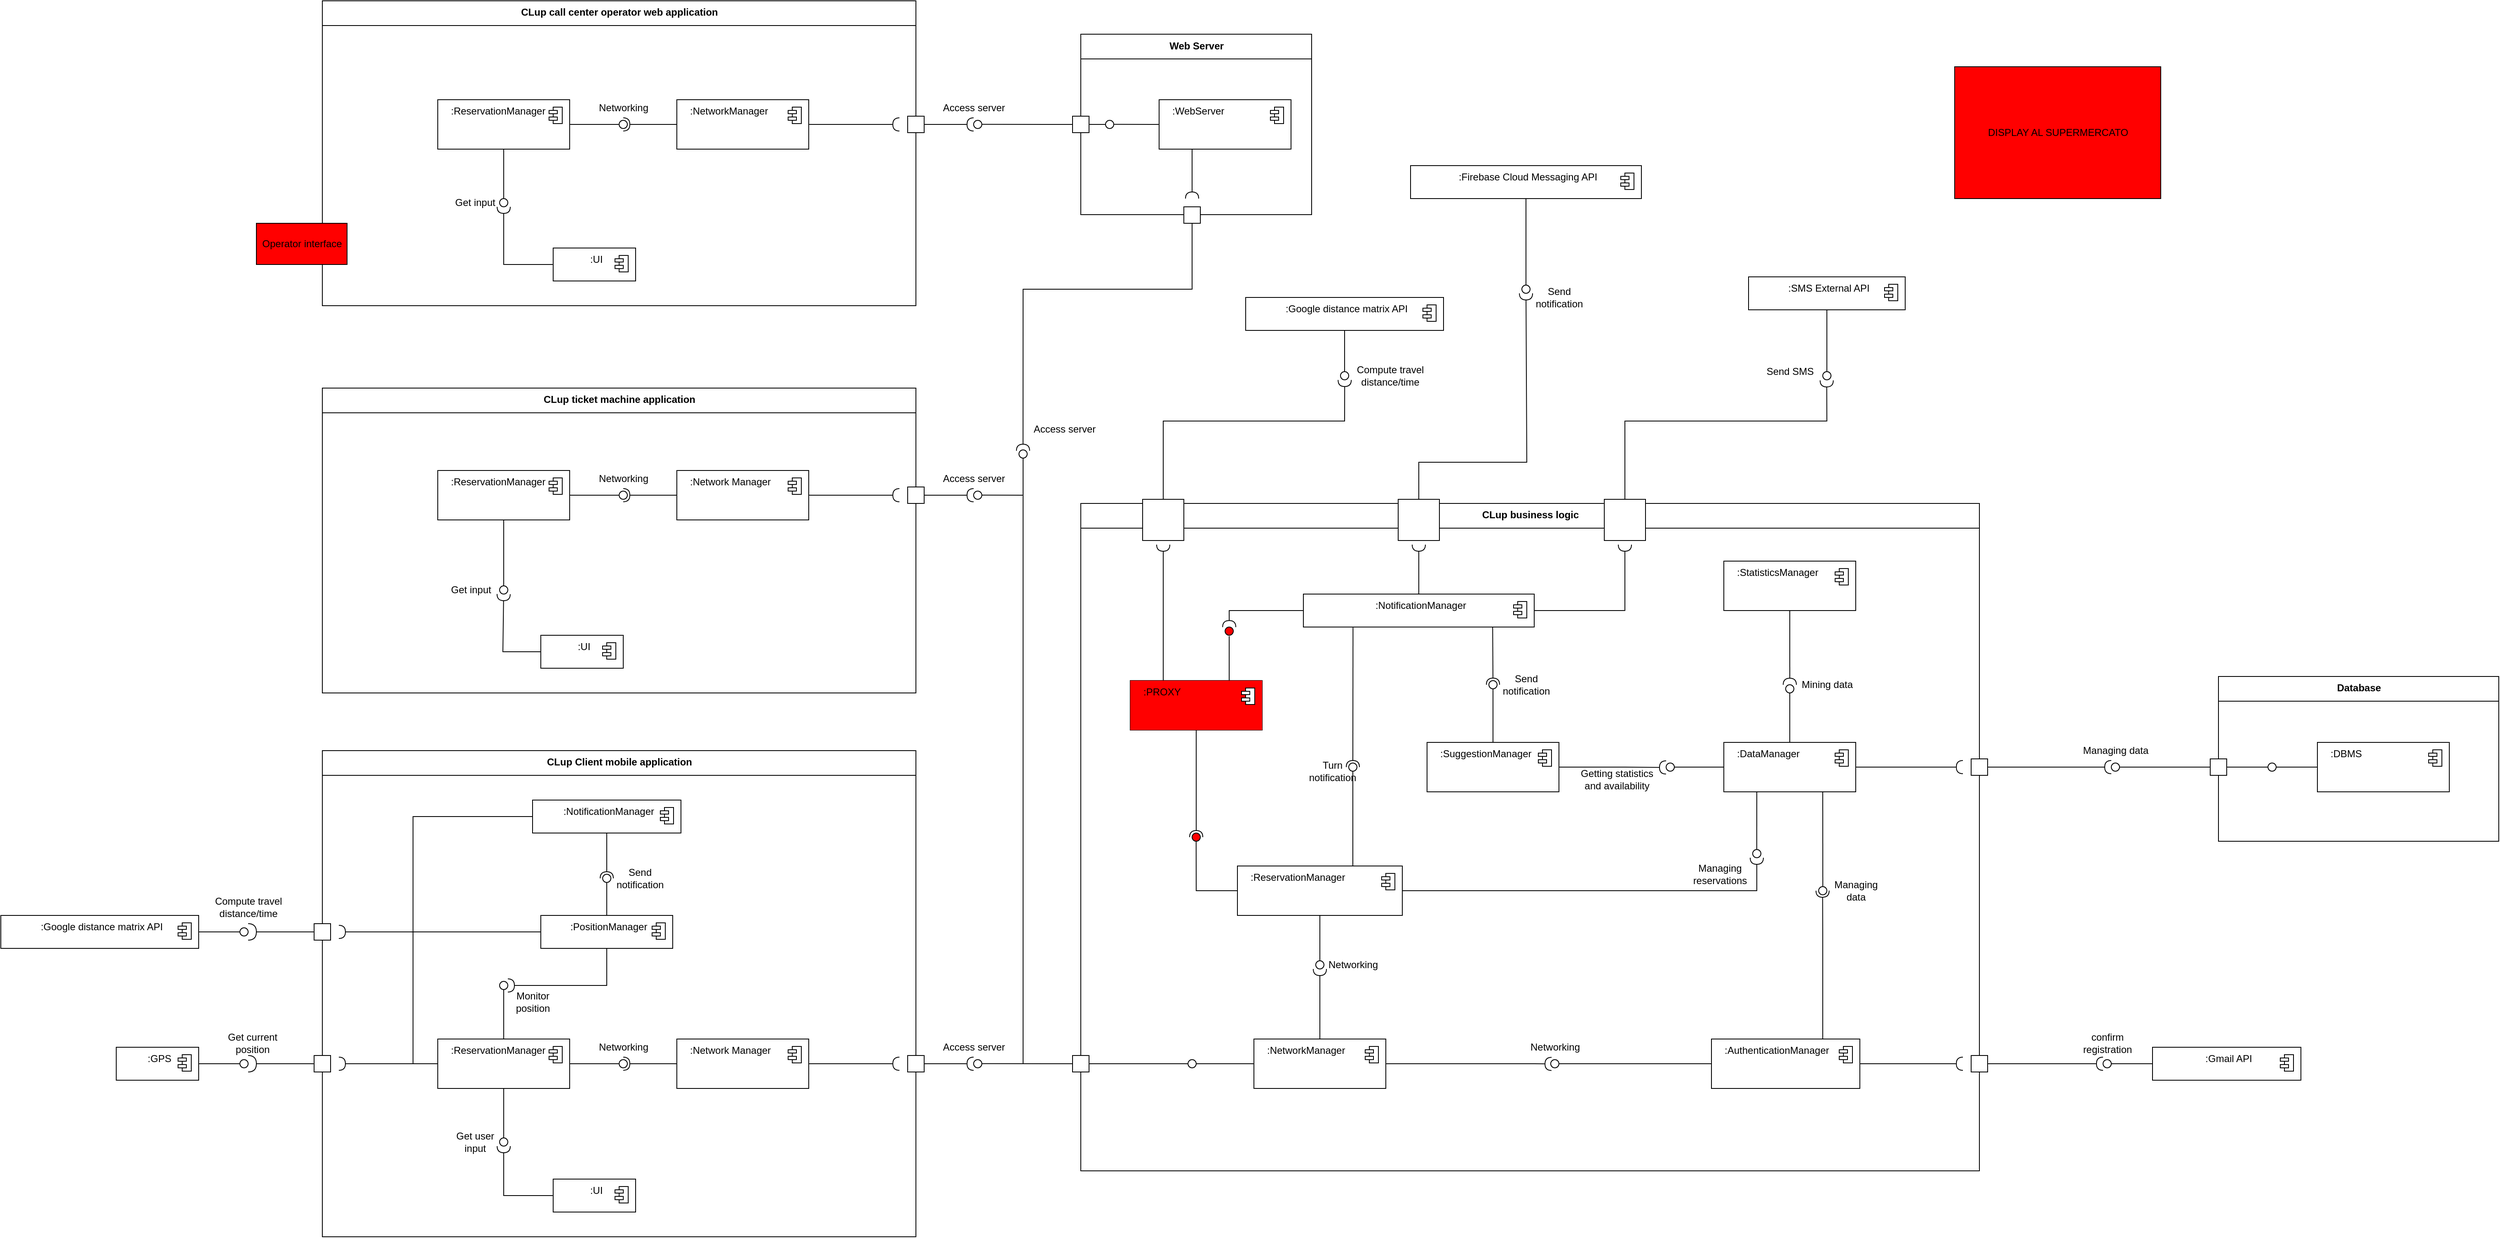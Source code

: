 <mxfile version="14.0.4" type="device"><diagram name="Page-1" id="b5b7bab2-c9e2-2cf4-8b2a-24fd1a2a6d21"><mxGraphModel dx="2535" dy="2738" grid="1" gridSize="10" guides="1" tooltips="1" connect="1" arrows="1" fold="1" page="1" pageScale="1" pageWidth="827" pageHeight="1169" background="#ffffff" math="0" shadow="0"><root><mxCell id="0"/><mxCell id="1" parent="0"/><mxCell id="LKI7J7PmhBCy7EkxlGjr-43" value="CLup call center operator web application" style="swimlane;fontStyle=1;align=center;verticalAlign=top;childLayout=stackLayout;horizontal=1;startSize=30;horizontalStack=0;resizeParent=1;resizeParentMax=0;resizeLast=0;collapsible=0;marginBottom=0;html=1;" parent="1" vertex="1"><mxGeometry x="-500" y="-1590" width="720" height="370" as="geometry"/></mxCell><mxCell id="XiIqTSchQPBwtgei0mHx-29" value="Database" style="swimlane;fontStyle=1;align=center;verticalAlign=top;childLayout=stackLayout;horizontal=1;startSize=30;horizontalStack=0;resizeParent=1;resizeParentMax=0;resizeLast=0;collapsible=0;marginBottom=0;html=1;" vertex="1" parent="1"><mxGeometry x="1800" y="-770" width="340" height="200" as="geometry"/></mxCell><mxCell id="XiIqTSchQPBwtgei0mHx-6" value="Web Server" style="swimlane;fontStyle=1;align=center;verticalAlign=top;childLayout=stackLayout;horizontal=1;startSize=30;horizontalStack=0;resizeParent=1;resizeParentMax=0;resizeLast=0;collapsible=0;marginBottom=0;html=1;" vertex="1" parent="1"><mxGeometry x="420" y="-1549.5" width="280" height="219" as="geometry"/></mxCell><mxCell id="LKI7J7PmhBCy7EkxlGjr-164" value="CLup business logic" style="swimlane;fontStyle=1;align=center;verticalAlign=top;childLayout=stackLayout;horizontal=1;startSize=30;horizontalStack=0;resizeParent=1;resizeParentMax=0;resizeLast=0;collapsible=0;marginBottom=0;html=1;" parent="1" vertex="1"><mxGeometry x="420" y="-980" width="1090" height="810" as="geometry"/></mxCell><mxCell id="ccNosKSUpTofuN7Gq0Dd-1" value="CLup Client mobile application" style="swimlane;fontStyle=1;align=center;verticalAlign=top;childLayout=stackLayout;horizontal=1;startSize=30;horizontalStack=0;resizeParent=1;resizeParentMax=0;resizeLast=0;collapsible=0;marginBottom=0;html=1;" parent="1" vertex="1"><mxGeometry x="-500" y="-680" width="720" height="590" as="geometry"/></mxCell><mxCell id="ccNosKSUpTofuN7Gq0Dd-31" value="" style="rounded=0;orthogonalLoop=1;jettySize=auto;html=1;endArrow=halfCircle;endFill=0;endSize=6;strokeWidth=1;exitX=0;exitY=0.5;exitDx=0;exitDy=0;" parent="1" source="ccNosKSUpTofuN7Gq0Dd-69" edge="1"><mxGeometry relative="1" as="geometry"><mxPoint x="-360" y="-295" as="sourcePoint"/><mxPoint x="-480" y="-300" as="targetPoint"/><Array as="points"/></mxGeometry></mxCell><mxCell id="ccNosKSUpTofuN7Gq0Dd-33" value="" style="group" parent="1" vertex="1" connectable="0"><mxGeometry x="-600" y="-305" width="10" height="10" as="geometry"/></mxCell><mxCell id="ccNosKSUpTofuN7Gq0Dd-30" value="" style="rounded=0;orthogonalLoop=1;jettySize=auto;html=1;endArrow=none;endFill=0;exitX=1;exitY=0.5;exitDx=0;exitDy=0;" parent="ccNosKSUpTofuN7Gq0Dd-33" source="ccNosKSUpTofuN7Gq0Dd-28" edge="1"><mxGeometry relative="1" as="geometry"><mxPoint x="60" y="35" as="sourcePoint"/><mxPoint y="5" as="targetPoint"/></mxGeometry></mxCell><mxCell id="ccNosKSUpTofuN7Gq0Dd-32" value="" style="ellipse;whiteSpace=wrap;html=1;fontFamily=Helvetica;fontSize=12;fontColor=#000000;align=center;strokeColor=#000000;fillColor=#ffffff;points=[];aspect=fixed;resizable=0;" parent="ccNosKSUpTofuN7Gq0Dd-33" vertex="1"><mxGeometry width="10" height="10" as="geometry"/></mxCell><mxCell id="ccNosKSUpTofuN7Gq0Dd-49" value="" style="rounded=0;whiteSpace=wrap;html=1;" parent="1" vertex="1"><mxGeometry x="210" y="-1450" width="20" height="20" as="geometry"/></mxCell><mxCell id="ccNosKSUpTofuN7Gq0Dd-53" value="" style="shape=requiredInterface;html=1;verticalLabelPosition=bottom;" parent="1" vertex="1"><mxGeometry x="-590" y="-310" width="10" height="20" as="geometry"/></mxCell><mxCell id="ccNosKSUpTofuN7Gq0Dd-55" value="" style="endArrow=none;html=1;exitX=1;exitY=0.5;exitDx=0;exitDy=0;exitPerimeter=0;" parent="1" source="ccNosKSUpTofuN7Gq0Dd-53" edge="1"><mxGeometry width="50" height="50" relative="1" as="geometry"><mxPoint x="-90" y="-255" as="sourcePoint"/><mxPoint x="-510" y="-300" as="targetPoint"/></mxGeometry></mxCell><mxCell id="ccNosKSUpTofuN7Gq0Dd-80" value="" style="group" parent="1" vertex="1" connectable="0"><mxGeometry x="-70" y="-1470" width="160" height="60" as="geometry"/></mxCell><mxCell id="ccNosKSUpTofuN7Gq0Dd-74" value="" style="fontStyle=1;align=center;verticalAlign=top;childLayout=stackLayout;horizontal=1;horizontalStack=0;resizeParent=1;resizeParentMax=0;resizeLast=0;marginBottom=0;" parent="ccNosKSUpTofuN7Gq0Dd-80" vertex="1"><mxGeometry width="160" height="60" as="geometry"/></mxCell><mxCell id="ccNosKSUpTofuN7Gq0Dd-75" value="&amp;nbsp; &amp;nbsp;:NetworkManager" style="html=1;align=left;spacingLeft=4;verticalAlign=top;strokeColor=none;fillColor=none;" parent="ccNosKSUpTofuN7Gq0Dd-80" vertex="1"><mxGeometry width="160" height="60" as="geometry"/></mxCell><mxCell id="ccNosKSUpTofuN7Gq0Dd-76" value="" style="shape=module;jettyWidth=10;jettyHeight=4;" parent="ccNosKSUpTofuN7Gq0Dd-75" vertex="1"><mxGeometry x="1" width="16" height="20" relative="1" as="geometry"><mxPoint x="-25" y="9" as="offset"/></mxGeometry></mxCell><mxCell id="ccNosKSUpTofuN7Gq0Dd-68" value="" style="fontStyle=1;align=center;verticalAlign=top;childLayout=stackLayout;horizontal=1;horizontalStack=0;resizeParent=1;resizeParentMax=0;resizeLast=0;marginBottom=0;" parent="1" vertex="1"><mxGeometry x="-360" y="-330" width="160" height="60" as="geometry"/></mxCell><mxCell id="ccNosKSUpTofuN7Gq0Dd-69" value="&amp;nbsp; &amp;nbsp;:ReservationManager" style="html=1;align=left;spacingLeft=4;verticalAlign=top;strokeColor=none;fillColor=none;" parent="1" vertex="1"><mxGeometry x="-360" y="-330" width="160" height="60" as="geometry"/></mxCell><mxCell id="ccNosKSUpTofuN7Gq0Dd-70" value="" style="shape=module;jettyWidth=10;jettyHeight=4;" parent="ccNosKSUpTofuN7Gq0Dd-69" vertex="1"><mxGeometry x="1" width="16" height="20" relative="1" as="geometry"><mxPoint x="-25" y="9" as="offset"/></mxGeometry></mxCell><mxCell id="ccNosKSUpTofuN7Gq0Dd-82" value="" style="group" parent="1" vertex="1" connectable="0"><mxGeometry x="-235" y="-480" width="160" height="40" as="geometry"/></mxCell><mxCell id="ccNosKSUpTofuN7Gq0Dd-35" value="" style="fontStyle=1;align=center;verticalAlign=top;childLayout=stackLayout;horizontal=1;horizontalStack=0;resizeParent=1;resizeParentMax=0;resizeLast=0;marginBottom=0;" parent="ccNosKSUpTofuN7Gq0Dd-82" vertex="1"><mxGeometry width="160" height="40" as="geometry"/></mxCell><mxCell id="ccNosKSUpTofuN7Gq0Dd-36" value=":PositionManager" style="html=1;align=center;spacingLeft=4;verticalAlign=top;strokeColor=none;fillColor=none;" parent="ccNosKSUpTofuN7Gq0Dd-82" vertex="1"><mxGeometry width="160" height="40" as="geometry"/></mxCell><mxCell id="ccNosKSUpTofuN7Gq0Dd-37" value="" style="shape=module;jettyWidth=10;jettyHeight=4;" parent="ccNosKSUpTofuN7Gq0Dd-36" vertex="1"><mxGeometry x="1" width="16" height="20" relative="1" as="geometry"><mxPoint x="-25" y="9" as="offset"/></mxGeometry></mxCell><mxCell id="ccNosKSUpTofuN7Gq0Dd-85" value="" style="group" parent="1" vertex="1" connectable="0"><mxGeometry x="-750" y="-320" width="100" height="40" as="geometry"/></mxCell><mxCell id="ccNosKSUpTofuN7Gq0Dd-27" value="" style="fontStyle=1;align=center;verticalAlign=top;childLayout=stackLayout;horizontal=1;horizontalStack=0;resizeParent=1;resizeParentMax=0;resizeLast=0;marginBottom=0;" parent="ccNosKSUpTofuN7Gq0Dd-85" vertex="1"><mxGeometry width="100" height="40" as="geometry"/></mxCell><mxCell id="ccNosKSUpTofuN7Gq0Dd-28" value=":GPS" style="html=1;align=center;spacingLeft=4;verticalAlign=top;strokeColor=none;fillColor=none;" parent="ccNosKSUpTofuN7Gq0Dd-85" vertex="1"><mxGeometry width="100" height="40" as="geometry"/></mxCell><mxCell id="ccNosKSUpTofuN7Gq0Dd-29" value="" style="shape=module;jettyWidth=10;jettyHeight=4;" parent="ccNosKSUpTofuN7Gq0Dd-28" vertex="1"><mxGeometry x="1" width="16" height="20" relative="1" as="geometry"><mxPoint x="-25" y="9" as="offset"/></mxGeometry></mxCell><mxCell id="ccNosKSUpTofuN7Gq0Dd-86" value="" style="group" parent="1" vertex="1" connectable="0"><mxGeometry x="-220" y="-160" width="100" height="40" as="geometry"/></mxCell><mxCell id="ccNosKSUpTofuN7Gq0Dd-87" value="" style="fontStyle=1;align=center;verticalAlign=top;childLayout=stackLayout;horizontal=1;horizontalStack=0;resizeParent=1;resizeParentMax=0;resizeLast=0;marginBottom=0;" parent="ccNosKSUpTofuN7Gq0Dd-86" vertex="1"><mxGeometry width="100" height="40" as="geometry"/></mxCell><mxCell id="ccNosKSUpTofuN7Gq0Dd-88" value=":UI" style="html=1;align=center;spacingLeft=4;verticalAlign=top;strokeColor=none;fillColor=none;" parent="ccNosKSUpTofuN7Gq0Dd-86" vertex="1"><mxGeometry width="100" height="40" as="geometry"/></mxCell><mxCell id="ccNosKSUpTofuN7Gq0Dd-89" value="" style="shape=module;jettyWidth=10;jettyHeight=4;" parent="ccNosKSUpTofuN7Gq0Dd-88" vertex="1"><mxGeometry x="1" width="16" height="20" relative="1" as="geometry"><mxPoint x="-25" y="9" as="offset"/></mxGeometry></mxCell><mxCell id="ccNosKSUpTofuN7Gq0Dd-90" value="" style="rounded=0;orthogonalLoop=1;jettySize=auto;html=1;endArrow=none;endFill=0;entryX=0;entryY=0.5;entryDx=0;entryDy=0;" parent="1" target="ccNosKSUpTofuN7Gq0Dd-127" edge="1"><mxGeometry relative="1" as="geometry"><mxPoint x="-390" y="-300" as="sourcePoint"/><mxPoint x="-245" y="-565" as="targetPoint"/><Array as="points"><mxPoint x="-390" y="-600"/></Array></mxGeometry></mxCell><mxCell id="ccNosKSUpTofuN7Gq0Dd-99" value="" style="rounded=0;orthogonalLoop=1;jettySize=auto;html=1;endArrow=none;endFill=0;exitX=1;exitY=0.5;exitDx=0;exitDy=0;" parent="1" target="ccNosKSUpTofuN7Gq0Dd-101" edge="1"><mxGeometry relative="1" as="geometry"><mxPoint x="-200" y="-1440" as="sourcePoint"/></mxGeometry></mxCell><mxCell id="ccNosKSUpTofuN7Gq0Dd-100" value="" style="rounded=0;orthogonalLoop=1;jettySize=auto;html=1;endArrow=halfCircle;endFill=0;entryX=0.5;entryY=0.5;entryDx=0;entryDy=0;endSize=6;strokeWidth=1;exitX=0;exitY=0.5;exitDx=0;exitDy=0;" parent="1" source="ccNosKSUpTofuN7Gq0Dd-75" target="ccNosKSUpTofuN7Gq0Dd-101" edge="1"><mxGeometry relative="1" as="geometry"><mxPoint x="-130" y="-1440" as="sourcePoint"/></mxGeometry></mxCell><mxCell id="ccNosKSUpTofuN7Gq0Dd-101" value="" style="ellipse;whiteSpace=wrap;html=1;fontFamily=Helvetica;fontSize=12;fontColor=#000000;align=center;strokeColor=#000000;fillColor=#ffffff;points=[];aspect=fixed;resizable=0;" parent="1" vertex="1"><mxGeometry x="-140" y="-1445" width="10" height="10" as="geometry"/></mxCell><mxCell id="ccNosKSUpTofuN7Gq0Dd-102" value="" style="rounded=0;orthogonalLoop=1;jettySize=auto;html=1;endArrow=none;endFill=0;exitX=0.5;exitY=0;exitDx=0;exitDy=0;" parent="1" source="ccNosKSUpTofuN7Gq0Dd-69" edge="1"><mxGeometry relative="1" as="geometry"><mxPoint x="-380" y="-385" as="sourcePoint"/><mxPoint x="-280" y="-390" as="targetPoint"/></mxGeometry></mxCell><mxCell id="ccNosKSUpTofuN7Gq0Dd-103" value="" style="rounded=0;orthogonalLoop=1;jettySize=auto;html=1;endArrow=halfCircle;endFill=0;endSize=6;strokeWidth=1;exitX=0.5;exitY=1;exitDx=0;exitDy=0;" parent="1" source="ccNosKSUpTofuN7Gq0Dd-36" target="ccNosKSUpTofuN7Gq0Dd-104" edge="1"><mxGeometry relative="1" as="geometry"><mxPoint x="-340" y="-385" as="sourcePoint"/><mxPoint x="-280" y="-400" as="targetPoint"/><Array as="points"><mxPoint x="-155" y="-395"/></Array></mxGeometry></mxCell><mxCell id="ccNosKSUpTofuN7Gq0Dd-104" value="" style="ellipse;whiteSpace=wrap;html=1;fontFamily=Helvetica;fontSize=12;fontColor=#000000;align=center;strokeColor=#000000;fillColor=#ffffff;points=[];aspect=fixed;resizable=0;" parent="1" vertex="1"><mxGeometry x="-285" y="-400" width="10" height="10" as="geometry"/></mxCell><mxCell id="ccNosKSUpTofuN7Gq0Dd-105" value="" style="rounded=0;orthogonalLoop=1;jettySize=auto;html=1;endArrow=none;endFill=0;exitX=0.5;exitY=1;exitDx=0;exitDy=0;entryX=0.5;entryY=1;entryDx=0;entryDy=0;" parent="1" source="ccNosKSUpTofuN7Gq0Dd-107" target="ccNosKSUpTofuN7Gq0Dd-69" edge="1"><mxGeometry relative="1" as="geometry"><mxPoint x="-275" y="-270" as="sourcePoint"/><mxPoint x="-275" y="-170" as="targetPoint"/></mxGeometry></mxCell><mxCell id="ccNosKSUpTofuN7Gq0Dd-106" value="" style="rounded=0;orthogonalLoop=1;jettySize=auto;html=1;endArrow=halfCircle;endFill=0;endSize=6;strokeWidth=1;exitX=0;exitY=0.5;exitDx=0;exitDy=0;" parent="1" source="ccNosKSUpTofuN7Gq0Dd-88" target="ccNosKSUpTofuN7Gq0Dd-107" edge="1"><mxGeometry relative="1" as="geometry"><mxPoint x="-305" y="-155" as="sourcePoint"/><mxPoint x="-315" y="-110" as="targetPoint"/><Array as="points"><mxPoint x="-280" y="-140"/></Array></mxGeometry></mxCell><mxCell id="ccNosKSUpTofuN7Gq0Dd-107" value="" style="ellipse;whiteSpace=wrap;html=1;fontFamily=Helvetica;fontSize=12;fontColor=#000000;align=center;strokeColor=#000000;fillColor=#ffffff;points=[];aspect=fixed;resizable=0;" parent="1" vertex="1"><mxGeometry x="-285" y="-210" width="10" height="10" as="geometry"/></mxCell><mxCell id="ccNosKSUpTofuN7Gq0Dd-109" value="" style="rounded=0;orthogonalLoop=1;jettySize=auto;html=1;endArrow=none;endFill=0;exitX=0.5;exitY=0;exitDx=0;exitDy=0;" parent="1" edge="1"><mxGeometry relative="1" as="geometry"><mxPoint x="-155" y="-480" as="sourcePoint"/><mxPoint x="-155" y="-520" as="targetPoint"/></mxGeometry></mxCell><mxCell id="ccNosKSUpTofuN7Gq0Dd-110" value="" style="rounded=0;orthogonalLoop=1;jettySize=auto;html=1;endArrow=halfCircle;endFill=0;endSize=6;strokeWidth=1;exitX=0.5;exitY=1;exitDx=0;exitDy=0;" parent="1" edge="1"><mxGeometry relative="1" as="geometry"><mxPoint x="-155" y="-580" as="sourcePoint"/><mxPoint x="-155" y="-525" as="targetPoint"/></mxGeometry></mxCell><mxCell id="ccNosKSUpTofuN7Gq0Dd-111" value="" style="ellipse;whiteSpace=wrap;html=1;fontFamily=Helvetica;fontSize=12;fontColor=#000000;align=center;strokeColor=#000000;fillColor=#ffffff;points=[];aspect=fixed;resizable=0;" parent="1" vertex="1"><mxGeometry x="-160" y="-530" width="10" height="10" as="geometry"/></mxCell><mxCell id="ccNosKSUpTofuN7Gq0Dd-112" value="" style="rounded=0;orthogonalLoop=1;jettySize=auto;html=1;endArrow=none;endFill=0;exitX=1;exitY=0.5;exitDx=0;exitDy=0;" parent="1" source="ccNosKSUpTofuN7Gq0Dd-120" target="ccNosKSUpTofuN7Gq0Dd-114" edge="1"><mxGeometry relative="1" as="geometry"><mxPoint x="380" y="-1380" as="sourcePoint"/></mxGeometry></mxCell><mxCell id="ccNosKSUpTofuN7Gq0Dd-113" value="" style="rounded=0;orthogonalLoop=1;jettySize=auto;html=1;endArrow=halfCircle;endFill=0;endSize=6;strokeWidth=1;exitX=1;exitY=0.5;exitDx=0;exitDy=0;" parent="1" edge="1"><mxGeometry relative="1" as="geometry"><mxPoint x="90" y="-1440" as="sourcePoint"/><mxPoint x="200" y="-1440" as="targetPoint"/></mxGeometry></mxCell><mxCell id="ccNosKSUpTofuN7Gq0Dd-114" value="" style="ellipse;whiteSpace=wrap;html=1;fontFamily=Helvetica;fontSize=12;fontColor=#000000;align=center;strokeColor=#000000;fillColor=#ffffff;points=[];aspect=fixed;resizable=0;" parent="1" vertex="1"><mxGeometry x="450" y="-1445" width="10" height="10" as="geometry"/></mxCell><mxCell id="ccNosKSUpTofuN7Gq0Dd-117" value="" style="rounded=0;orthogonalLoop=1;jettySize=auto;html=1;endArrow=none;endFill=0;exitX=0;exitY=0.5;exitDx=0;exitDy=0;" parent="1" edge="1" source="ccNosKSUpTofuN7Gq0Dd-120"><mxGeometry relative="1" as="geometry"><mxPoint x="360" y="-1440" as="sourcePoint"/><mxPoint x="300" y="-1440.12" as="targetPoint"/></mxGeometry></mxCell><mxCell id="ccNosKSUpTofuN7Gq0Dd-118" value="" style="rounded=0;orthogonalLoop=1;jettySize=auto;html=1;endArrow=halfCircle;endFill=0;endSize=6;strokeWidth=1;exitX=1;exitY=0.5;exitDx=0;exitDy=0;" parent="1" source="ccNosKSUpTofuN7Gq0Dd-49" edge="1"><mxGeometry relative="1" as="geometry"><mxPoint x="270" y="-1360" as="sourcePoint"/><mxPoint x="290" y="-1440" as="targetPoint"/></mxGeometry></mxCell><mxCell id="ccNosKSUpTofuN7Gq0Dd-119" value="" style="ellipse;whiteSpace=wrap;html=1;fontFamily=Helvetica;fontSize=12;fontColor=#000000;align=center;strokeColor=#000000;fillColor=#ffffff;points=[];aspect=fixed;resizable=0;" parent="1" vertex="1"><mxGeometry x="290" y="-1445" width="10" height="10" as="geometry"/></mxCell><mxCell id="ccNosKSUpTofuN7Gq0Dd-120" value="" style="rounded=0;whiteSpace=wrap;html=1;" parent="1" vertex="1"><mxGeometry x="410" y="-1450" width="20" height="20" as="geometry"/></mxCell><mxCell id="ccNosKSUpTofuN7Gq0Dd-121" value="" style="rounded=0;whiteSpace=wrap;html=1;" parent="1" vertex="1"><mxGeometry x="-510" y="-310" width="20" height="20" as="geometry"/></mxCell><mxCell id="ccNosKSUpTofuN7Gq0Dd-122" value="Get current&lt;br&gt;position" style="text;html=1;align=center;verticalAlign=middle;resizable=0;points=[];autosize=1;" parent="1" vertex="1"><mxGeometry x="-625" y="-340" width="80" height="30" as="geometry"/></mxCell><mxCell id="ccNosKSUpTofuN7Gq0Dd-123" value="Networking" style="text;html=1;align=center;verticalAlign=middle;resizable=0;points=[];autosize=1;" parent="1" vertex="1"><mxGeometry x="-175" y="-1470" width="80" height="20" as="geometry"/></mxCell><mxCell id="ccNosKSUpTofuN7Gq0Dd-124" value="Monitor&lt;br&gt;position" style="text;html=1;align=center;verticalAlign=middle;resizable=0;points=[];autosize=1;" parent="1" vertex="1"><mxGeometry x="-275" y="-390" width="60" height="30" as="geometry"/></mxCell><mxCell id="ccNosKSUpTofuN7Gq0Dd-125" value="" style="group" parent="1" vertex="1" connectable="0"><mxGeometry x="-245" y="-620" width="180" height="40" as="geometry"/></mxCell><mxCell id="ccNosKSUpTofuN7Gq0Dd-126" value="" style="fontStyle=1;align=center;verticalAlign=top;childLayout=stackLayout;horizontal=1;horizontalStack=0;resizeParent=1;resizeParentMax=0;resizeLast=0;marginBottom=0;" parent="ccNosKSUpTofuN7Gq0Dd-125" vertex="1"><mxGeometry width="180" height="40" as="geometry"/></mxCell><mxCell id="ccNosKSUpTofuN7Gq0Dd-127" value=":NotificationManager" style="html=1;align=center;spacingLeft=4;verticalAlign=top;strokeColor=none;fillColor=none;" parent="ccNosKSUpTofuN7Gq0Dd-125" vertex="1"><mxGeometry width="180" height="40" as="geometry"/></mxCell><mxCell id="ccNosKSUpTofuN7Gq0Dd-128" value="" style="shape=module;jettyWidth=10;jettyHeight=4;" parent="ccNosKSUpTofuN7Gq0Dd-127" vertex="1"><mxGeometry x="1" width="16" height="20" relative="1" as="geometry"><mxPoint x="-25" y="9" as="offset"/></mxGeometry></mxCell><mxCell id="ccNosKSUpTofuN7Gq0Dd-129" value="Send&lt;br&gt;notification" style="text;html=1;align=center;verticalAlign=middle;resizable=0;points=[];autosize=1;" parent="1" vertex="1"><mxGeometry x="-150" y="-540" width="70" height="30" as="geometry"/></mxCell><mxCell id="ccNosKSUpTofuN7Gq0Dd-130" value="Get user&lt;br&gt;input" style="text;html=1;align=center;verticalAlign=middle;resizable=0;points=[];autosize=1;" parent="1" vertex="1"><mxGeometry x="-345" y="-220" width="60" height="30" as="geometry"/></mxCell><mxCell id="ccNosKSUpTofuN7Gq0Dd-131" value="Access server" style="text;html=1;align=center;verticalAlign=middle;resizable=0;points=[];autosize=1;" parent="1" vertex="1"><mxGeometry x="245" y="-1470" width="90" height="20" as="geometry"/></mxCell><mxCell id="LKI7J7PmhBCy7EkxlGjr-17" value="" style="group" parent="1" vertex="1" connectable="0"><mxGeometry x="690" y="-870" width="280" height="40" as="geometry"/></mxCell><mxCell id="LKI7J7PmhBCy7EkxlGjr-18" value="" style="fontStyle=1;align=center;verticalAlign=top;childLayout=stackLayout;horizontal=1;horizontalStack=0;resizeParent=1;resizeParentMax=0;resizeLast=0;marginBottom=0;" parent="LKI7J7PmhBCy7EkxlGjr-17" vertex="1"><mxGeometry width="280" height="40" as="geometry"/></mxCell><mxCell id="LKI7J7PmhBCy7EkxlGjr-19" value=":NotificationManager" style="html=1;align=center;spacingLeft=4;verticalAlign=top;strokeColor=none;fillColor=none;" parent="LKI7J7PmhBCy7EkxlGjr-17" vertex="1"><mxGeometry width="280" height="40" as="geometry"/></mxCell><mxCell id="LKI7J7PmhBCy7EkxlGjr-20" value="" style="shape=module;jettyWidth=10;jettyHeight=4;" parent="LKI7J7PmhBCy7EkxlGjr-19" vertex="1"><mxGeometry x="1" width="16" height="20" relative="1" as="geometry"><mxPoint x="-25" y="9" as="offset"/></mxGeometry></mxCell><mxCell id="LKI7J7PmhBCy7EkxlGjr-44" value="" style="rounded=0;whiteSpace=wrap;html=1;" parent="1" vertex="1"><mxGeometry x="210" y="-310" width="20" height="20" as="geometry"/></mxCell><mxCell id="LKI7J7PmhBCy7EkxlGjr-45" value="" style="group" parent="1" vertex="1" connectable="0"><mxGeometry x="-70" y="-330" width="160" height="60" as="geometry"/></mxCell><mxCell id="LKI7J7PmhBCy7EkxlGjr-46" value="" style="fontStyle=1;align=center;verticalAlign=top;childLayout=stackLayout;horizontal=1;horizontalStack=0;resizeParent=1;resizeParentMax=0;resizeLast=0;marginBottom=0;" parent="LKI7J7PmhBCy7EkxlGjr-45" vertex="1"><mxGeometry width="160" height="60" as="geometry"/></mxCell><mxCell id="LKI7J7PmhBCy7EkxlGjr-47" value="&amp;nbsp; &amp;nbsp;:Network Manager" style="html=1;align=left;spacingLeft=4;verticalAlign=top;strokeColor=none;fillColor=none;" parent="LKI7J7PmhBCy7EkxlGjr-45" vertex="1"><mxGeometry width="160" height="60" as="geometry"/></mxCell><mxCell id="LKI7J7PmhBCy7EkxlGjr-48" value="" style="shape=module;jettyWidth=10;jettyHeight=4;" parent="LKI7J7PmhBCy7EkxlGjr-47" vertex="1"><mxGeometry x="1" width="16" height="20" relative="1" as="geometry"><mxPoint x="-25" y="9" as="offset"/></mxGeometry></mxCell><mxCell id="LKI7J7PmhBCy7EkxlGjr-49" value="" style="rounded=0;orthogonalLoop=1;jettySize=auto;html=1;endArrow=none;endFill=0;exitX=1;exitY=0.5;exitDx=0;exitDy=0;" parent="1" target="LKI7J7PmhBCy7EkxlGjr-51" edge="1"><mxGeometry relative="1" as="geometry"><mxPoint x="-200" y="-300" as="sourcePoint"/></mxGeometry></mxCell><mxCell id="LKI7J7PmhBCy7EkxlGjr-50" value="" style="rounded=0;orthogonalLoop=1;jettySize=auto;html=1;endArrow=halfCircle;endFill=0;entryX=0.5;entryY=0.5;entryDx=0;entryDy=0;endSize=6;strokeWidth=1;exitX=0;exitY=0.5;exitDx=0;exitDy=0;" parent="1" source="LKI7J7PmhBCy7EkxlGjr-47" target="LKI7J7PmhBCy7EkxlGjr-51" edge="1"><mxGeometry relative="1" as="geometry"><mxPoint x="-130" y="-300" as="sourcePoint"/></mxGeometry></mxCell><mxCell id="LKI7J7PmhBCy7EkxlGjr-51" value="" style="ellipse;whiteSpace=wrap;html=1;fontFamily=Helvetica;fontSize=12;fontColor=#000000;align=center;strokeColor=#000000;fillColor=#ffffff;points=[];aspect=fixed;resizable=0;" parent="1" vertex="1"><mxGeometry x="-140" y="-305" width="10" height="10" as="geometry"/></mxCell><mxCell id="LKI7J7PmhBCy7EkxlGjr-52" value="" style="rounded=0;orthogonalLoop=1;jettySize=auto;html=1;endArrow=none;endFill=0;exitX=1;exitY=0.5;exitDx=0;exitDy=0;" parent="1" source="LKI7J7PmhBCy7EkxlGjr-58" target="LKI7J7PmhBCy7EkxlGjr-54" edge="1"><mxGeometry relative="1" as="geometry"><mxPoint x="430" y="-240" as="sourcePoint"/></mxGeometry></mxCell><mxCell id="LKI7J7PmhBCy7EkxlGjr-53" value="" style="rounded=0;orthogonalLoop=1;jettySize=auto;html=1;endArrow=halfCircle;endFill=0;endSize=6;strokeWidth=1;exitX=1;exitY=0.5;exitDx=0;exitDy=0;" parent="1" edge="1"><mxGeometry relative="1" as="geometry"><mxPoint x="90" y="-300" as="sourcePoint"/><mxPoint x="200" y="-300" as="targetPoint"/></mxGeometry></mxCell><mxCell id="LKI7J7PmhBCy7EkxlGjr-54" value="" style="ellipse;whiteSpace=wrap;html=1;fontFamily=Helvetica;fontSize=12;fontColor=#000000;align=center;strokeColor=#000000;fillColor=#ffffff;points=[];aspect=fixed;resizable=0;" parent="1" vertex="1"><mxGeometry x="550" y="-305" width="10" height="10" as="geometry"/></mxCell><mxCell id="LKI7J7PmhBCy7EkxlGjr-55" value="" style="rounded=0;orthogonalLoop=1;jettySize=auto;html=1;endArrow=none;endFill=0;exitX=0;exitY=0.5;exitDx=0;exitDy=0;" parent="1" source="LKI7J7PmhBCy7EkxlGjr-58" edge="1"><mxGeometry relative="1" as="geometry"><mxPoint x="360" y="-300" as="sourcePoint"/><mxPoint x="300" y="-300.12" as="targetPoint"/></mxGeometry></mxCell><mxCell id="LKI7J7PmhBCy7EkxlGjr-56" value="" style="rounded=0;orthogonalLoop=1;jettySize=auto;html=1;endArrow=halfCircle;endFill=0;endSize=6;strokeWidth=1;exitX=1;exitY=0.5;exitDx=0;exitDy=0;" parent="1" source="LKI7J7PmhBCy7EkxlGjr-44" edge="1"><mxGeometry relative="1" as="geometry"><mxPoint x="270" y="-220" as="sourcePoint"/><mxPoint x="290" y="-300" as="targetPoint"/></mxGeometry></mxCell><mxCell id="LKI7J7PmhBCy7EkxlGjr-57" value="" style="ellipse;whiteSpace=wrap;html=1;fontFamily=Helvetica;fontSize=12;fontColor=#000000;align=center;strokeColor=#000000;fillColor=#ffffff;points=[];aspect=fixed;resizable=0;" parent="1" vertex="1"><mxGeometry x="290" y="-305" width="10" height="10" as="geometry"/></mxCell><mxCell id="LKI7J7PmhBCy7EkxlGjr-58" value="" style="rounded=0;whiteSpace=wrap;html=1;" parent="1" vertex="1"><mxGeometry x="410" y="-310" width="20" height="20" as="geometry"/></mxCell><mxCell id="LKI7J7PmhBCy7EkxlGjr-59" value="Networking" style="text;html=1;align=center;verticalAlign=middle;resizable=0;points=[];autosize=1;" parent="1" vertex="1"><mxGeometry x="-175" y="-330" width="80" height="20" as="geometry"/></mxCell><mxCell id="LKI7J7PmhBCy7EkxlGjr-60" value="Access server" style="text;html=1;align=center;verticalAlign=middle;resizable=0;points=[];autosize=1;" parent="1" vertex="1"><mxGeometry x="245" y="-330" width="90" height="20" as="geometry"/></mxCell><mxCell id="LKI7J7PmhBCy7EkxlGjr-62" value="" style="group" parent="1" vertex="1" connectable="0"><mxGeometry x="-220" y="-1290" width="100" height="40" as="geometry"/></mxCell><mxCell id="LKI7J7PmhBCy7EkxlGjr-63" value="" style="fontStyle=1;align=center;verticalAlign=top;childLayout=stackLayout;horizontal=1;horizontalStack=0;resizeParent=1;resizeParentMax=0;resizeLast=0;marginBottom=0;" parent="LKI7J7PmhBCy7EkxlGjr-62" vertex="1"><mxGeometry width="100" height="40" as="geometry"/></mxCell><mxCell id="LKI7J7PmhBCy7EkxlGjr-64" value=":UI" style="html=1;align=center;spacingLeft=4;verticalAlign=top;strokeColor=none;fillColor=none;" parent="LKI7J7PmhBCy7EkxlGjr-62" vertex="1"><mxGeometry width="100" height="40" as="geometry"/></mxCell><mxCell id="LKI7J7PmhBCy7EkxlGjr-65" value="" style="shape=module;jettyWidth=10;jettyHeight=4;" parent="LKI7J7PmhBCy7EkxlGjr-64" vertex="1"><mxGeometry x="1" width="16" height="20" relative="1" as="geometry"><mxPoint x="-25" y="9" as="offset"/></mxGeometry></mxCell><mxCell id="LKI7J7PmhBCy7EkxlGjr-66" value="" style="rounded=0;orthogonalLoop=1;jettySize=auto;html=1;endArrow=none;endFill=0;entryX=0.5;entryY=1;entryDx=0;entryDy=0;" parent="1" edge="1"><mxGeometry relative="1" as="geometry"><mxPoint x="-280" y="-1350" as="sourcePoint"/><mxPoint x="-280" y="-1410" as="targetPoint"/></mxGeometry></mxCell><mxCell id="LKI7J7PmhBCy7EkxlGjr-67" value="" style="rounded=0;orthogonalLoop=1;jettySize=auto;html=1;endArrow=halfCircle;endFill=0;endSize=6;strokeWidth=1;exitX=0;exitY=0.5;exitDx=0;exitDy=0;" parent="1" source="LKI7J7PmhBCy7EkxlGjr-64" target="LKI7J7PmhBCy7EkxlGjr-68" edge="1"><mxGeometry relative="1" as="geometry"><mxPoint x="-260" y="-1265" as="sourcePoint"/><mxPoint x="-270" y="-1220" as="targetPoint"/><Array as="points"><mxPoint x="-280" y="-1270"/></Array></mxGeometry></mxCell><mxCell id="LKI7J7PmhBCy7EkxlGjr-68" value="" style="ellipse;whiteSpace=wrap;html=1;fontFamily=Helvetica;fontSize=12;fontColor=#000000;align=center;strokeColor=#000000;fillColor=#ffffff;points=[];aspect=fixed;resizable=0;" parent="1" vertex="1"><mxGeometry x="-285" y="-1350" width="10" height="10" as="geometry"/></mxCell><mxCell id="LKI7J7PmhBCy7EkxlGjr-69" value="Get input" style="text;html=1;align=center;verticalAlign=middle;resizable=0;points=[];autosize=1;" parent="1" vertex="1"><mxGeometry x="-345" y="-1355" width="60" height="20" as="geometry"/></mxCell><mxCell id="LKI7J7PmhBCy7EkxlGjr-71" value="Operator interface" style="html=1;fillColor=#FF0000;strokeColor=#000000;" parent="1" vertex="1"><mxGeometry x="-580" y="-1320" width="110" height="50" as="geometry"/></mxCell><mxCell id="LKI7J7PmhBCy7EkxlGjr-72" value="CLup ticket machine application" style="swimlane;fontStyle=1;align=center;verticalAlign=top;childLayout=stackLayout;horizontal=1;startSize=30;horizontalStack=0;resizeParent=1;resizeParentMax=0;resizeLast=0;collapsible=0;marginBottom=0;html=1;" parent="1" vertex="1"><mxGeometry x="-500" y="-1120" width="720" height="370" as="geometry"/></mxCell><mxCell id="LKI7J7PmhBCy7EkxlGjr-75" value="" style="group" parent="1" vertex="1" connectable="0"><mxGeometry x="-360" y="-1020" width="160" height="60" as="geometry"/></mxCell><mxCell id="LKI7J7PmhBCy7EkxlGjr-76" value="" style="fontStyle=1;align=center;verticalAlign=top;childLayout=stackLayout;horizontal=1;horizontalStack=0;resizeParent=1;resizeParentMax=0;resizeLast=0;marginBottom=0;" parent="LKI7J7PmhBCy7EkxlGjr-75" vertex="1"><mxGeometry width="160" height="60" as="geometry"/></mxCell><mxCell id="LKI7J7PmhBCy7EkxlGjr-77" value="&amp;nbsp; &amp;nbsp;:ReservationManager" style="html=1;align=left;spacingLeft=4;verticalAlign=top;strokeColor=none;fillColor=none;" parent="LKI7J7PmhBCy7EkxlGjr-75" vertex="1"><mxGeometry width="160" height="60" as="geometry"/></mxCell><mxCell id="LKI7J7PmhBCy7EkxlGjr-78" value="" style="shape=module;jettyWidth=10;jettyHeight=4;" parent="LKI7J7PmhBCy7EkxlGjr-77" vertex="1"><mxGeometry x="1" width="16" height="20" relative="1" as="geometry"><mxPoint x="-25" y="9" as="offset"/></mxGeometry></mxCell><mxCell id="LKI7J7PmhBCy7EkxlGjr-79" value="" style="group" parent="1" vertex="1" connectable="0"><mxGeometry x="-235" y="-820" width="100" height="40" as="geometry"/></mxCell><mxCell id="LKI7J7PmhBCy7EkxlGjr-80" value="" style="fontStyle=1;align=center;verticalAlign=top;childLayout=stackLayout;horizontal=1;horizontalStack=0;resizeParent=1;resizeParentMax=0;resizeLast=0;marginBottom=0;" parent="LKI7J7PmhBCy7EkxlGjr-79" vertex="1"><mxGeometry width="100" height="40" as="geometry"/></mxCell><mxCell id="LKI7J7PmhBCy7EkxlGjr-81" value=":UI" style="html=1;align=center;spacingLeft=4;verticalAlign=top;strokeColor=none;fillColor=none;" parent="LKI7J7PmhBCy7EkxlGjr-79" vertex="1"><mxGeometry width="100" height="40" as="geometry"/></mxCell><mxCell id="LKI7J7PmhBCy7EkxlGjr-82" value="" style="shape=module;jettyWidth=10;jettyHeight=4;" parent="LKI7J7PmhBCy7EkxlGjr-81" vertex="1"><mxGeometry x="1" width="16" height="20" relative="1" as="geometry"><mxPoint x="-25" y="9" as="offset"/></mxGeometry></mxCell><mxCell id="LKI7J7PmhBCy7EkxlGjr-83" value="" style="rounded=0;orthogonalLoop=1;jettySize=auto;html=1;endArrow=none;endFill=0;entryX=0.5;entryY=1;entryDx=0;entryDy=0;" parent="1" target="LKI7J7PmhBCy7EkxlGjr-77" edge="1"><mxGeometry relative="1" as="geometry"><mxPoint x="-280" y="-880" as="sourcePoint"/><mxPoint x="-295" y="-940" as="targetPoint"/></mxGeometry></mxCell><mxCell id="LKI7J7PmhBCy7EkxlGjr-84" value="" style="rounded=0;orthogonalLoop=1;jettySize=auto;html=1;endArrow=halfCircle;endFill=0;endSize=6;strokeWidth=1;exitX=0;exitY=0.5;exitDx=0;exitDy=0;" parent="1" source="LKI7J7PmhBCy7EkxlGjr-81" target="LKI7J7PmhBCy7EkxlGjr-85" edge="1"><mxGeometry relative="1" as="geometry"><mxPoint x="-275" y="-795" as="sourcePoint"/><mxPoint x="-285" y="-750" as="targetPoint"/><Array as="points"><mxPoint x="-281" y="-800"/></Array></mxGeometry></mxCell><mxCell id="LKI7J7PmhBCy7EkxlGjr-85" value="" style="ellipse;whiteSpace=wrap;html=1;fontFamily=Helvetica;fontSize=12;fontColor=#000000;align=center;strokeColor=#000000;fillColor=#ffffff;points=[];aspect=fixed;resizable=0;" parent="1" vertex="1"><mxGeometry x="-285" y="-880" width="10" height="10" as="geometry"/></mxCell><mxCell id="LKI7J7PmhBCy7EkxlGjr-86" value="Get input" style="text;html=1;align=center;verticalAlign=middle;resizable=0;points=[];autosize=1;" parent="1" vertex="1"><mxGeometry x="-350" y="-885" width="60" height="20" as="geometry"/></mxCell><mxCell id="LKI7J7PmhBCy7EkxlGjr-87" value="" style="rounded=0;whiteSpace=wrap;html=1;" parent="1" vertex="1"><mxGeometry x="210" y="-1000" width="20" height="20" as="geometry"/></mxCell><mxCell id="LKI7J7PmhBCy7EkxlGjr-88" value="" style="group" parent="1" vertex="1" connectable="0"><mxGeometry x="-70" y="-1020" width="160" height="60" as="geometry"/></mxCell><mxCell id="LKI7J7PmhBCy7EkxlGjr-89" value="" style="fontStyle=1;align=center;verticalAlign=top;childLayout=stackLayout;horizontal=1;horizontalStack=0;resizeParent=1;resizeParentMax=0;resizeLast=0;marginBottom=0;" parent="LKI7J7PmhBCy7EkxlGjr-88" vertex="1"><mxGeometry width="160" height="60" as="geometry"/></mxCell><mxCell id="LKI7J7PmhBCy7EkxlGjr-90" value="&amp;nbsp; &amp;nbsp;:Network Manager" style="html=1;align=left;spacingLeft=4;verticalAlign=top;strokeColor=none;fillColor=none;" parent="LKI7J7PmhBCy7EkxlGjr-88" vertex="1"><mxGeometry width="160" height="60" as="geometry"/></mxCell><mxCell id="LKI7J7PmhBCy7EkxlGjr-91" value="" style="shape=module;jettyWidth=10;jettyHeight=4;" parent="LKI7J7PmhBCy7EkxlGjr-90" vertex="1"><mxGeometry x="1" width="16" height="20" relative="1" as="geometry"><mxPoint x="-25" y="9" as="offset"/></mxGeometry></mxCell><mxCell id="LKI7J7PmhBCy7EkxlGjr-92" value="" style="rounded=0;orthogonalLoop=1;jettySize=auto;html=1;endArrow=none;endFill=0;exitX=1;exitY=0.5;exitDx=0;exitDy=0;" parent="1" target="LKI7J7PmhBCy7EkxlGjr-94" edge="1"><mxGeometry relative="1" as="geometry"><mxPoint x="-200" y="-990" as="sourcePoint"/></mxGeometry></mxCell><mxCell id="LKI7J7PmhBCy7EkxlGjr-93" value="" style="rounded=0;orthogonalLoop=1;jettySize=auto;html=1;endArrow=halfCircle;endFill=0;entryX=0.5;entryY=0.5;entryDx=0;entryDy=0;endSize=6;strokeWidth=1;exitX=0;exitY=0.5;exitDx=0;exitDy=0;" parent="1" source="LKI7J7PmhBCy7EkxlGjr-90" target="LKI7J7PmhBCy7EkxlGjr-94" edge="1"><mxGeometry relative="1" as="geometry"><mxPoint x="-130" y="-990" as="sourcePoint"/></mxGeometry></mxCell><mxCell id="LKI7J7PmhBCy7EkxlGjr-94" value="" style="ellipse;whiteSpace=wrap;html=1;fontFamily=Helvetica;fontSize=12;fontColor=#000000;align=center;strokeColor=#000000;fillColor=#ffffff;points=[];aspect=fixed;resizable=0;" parent="1" vertex="1"><mxGeometry x="-140" y="-995" width="10" height="10" as="geometry"/></mxCell><mxCell id="LKI7J7PmhBCy7EkxlGjr-96" value="" style="rounded=0;orthogonalLoop=1;jettySize=auto;html=1;endArrow=halfCircle;endFill=0;endSize=6;strokeWidth=1;exitX=1;exitY=0.5;exitDx=0;exitDy=0;" parent="1" edge="1"><mxGeometry relative="1" as="geometry"><mxPoint x="90" y="-990" as="sourcePoint"/><mxPoint x="200" y="-990" as="targetPoint"/></mxGeometry></mxCell><mxCell id="LKI7J7PmhBCy7EkxlGjr-98" value="" style="rounded=0;orthogonalLoop=1;jettySize=auto;html=1;endArrow=none;endFill=0;" parent="1" edge="1"><mxGeometry relative="1" as="geometry"><mxPoint x="350" y="-300" as="sourcePoint"/><mxPoint x="300" y="-990.12" as="targetPoint"/><Array as="points"><mxPoint x="350" y="-990"/></Array></mxGeometry></mxCell><mxCell id="LKI7J7PmhBCy7EkxlGjr-99" value="" style="rounded=0;orthogonalLoop=1;jettySize=auto;html=1;endArrow=halfCircle;endFill=0;endSize=6;strokeWidth=1;exitX=1;exitY=0.5;exitDx=0;exitDy=0;" parent="1" source="LKI7J7PmhBCy7EkxlGjr-87" edge="1"><mxGeometry relative="1" as="geometry"><mxPoint x="270" y="-910" as="sourcePoint"/><mxPoint x="290" y="-990" as="targetPoint"/></mxGeometry></mxCell><mxCell id="LKI7J7PmhBCy7EkxlGjr-100" value="" style="ellipse;whiteSpace=wrap;html=1;fontFamily=Helvetica;fontSize=12;fontColor=#000000;align=center;strokeColor=#000000;fillColor=#ffffff;points=[];aspect=fixed;resizable=0;" parent="1" vertex="1"><mxGeometry x="290" y="-995" width="10" height="10" as="geometry"/></mxCell><mxCell id="LKI7J7PmhBCy7EkxlGjr-102" value="Networking" style="text;html=1;align=center;verticalAlign=middle;resizable=0;points=[];autosize=1;" parent="1" vertex="1"><mxGeometry x="-175" y="-1020" width="80" height="20" as="geometry"/></mxCell><mxCell id="LKI7J7PmhBCy7EkxlGjr-103" value="Access server" style="text;html=1;align=center;verticalAlign=middle;resizable=0;points=[];autosize=1;" parent="1" vertex="1"><mxGeometry x="245" y="-1020" width="90" height="20" as="geometry"/></mxCell><mxCell id="LKI7J7PmhBCy7EkxlGjr-104" value="" style="group" parent="1" vertex="1" connectable="0"><mxGeometry x="1185" y="-330" width="180" height="60" as="geometry"/></mxCell><mxCell id="LKI7J7PmhBCy7EkxlGjr-105" value="" style="fontStyle=1;align=center;verticalAlign=top;childLayout=stackLayout;horizontal=1;horizontalStack=0;resizeParent=1;resizeParentMax=0;resizeLast=0;marginBottom=0;" parent="LKI7J7PmhBCy7EkxlGjr-104" vertex="1"><mxGeometry width="180" height="60" as="geometry"/></mxCell><mxCell id="LKI7J7PmhBCy7EkxlGjr-106" value="&amp;nbsp; &amp;nbsp;:AuthenticationManager" style="html=1;align=left;spacingLeft=4;verticalAlign=top;strokeColor=none;fillColor=none;" parent="LKI7J7PmhBCy7EkxlGjr-104" vertex="1"><mxGeometry width="180" height="60" as="geometry"/></mxCell><mxCell id="LKI7J7PmhBCy7EkxlGjr-107" value="" style="shape=module;jettyWidth=10;jettyHeight=4;" parent="LKI7J7PmhBCy7EkxlGjr-106" vertex="1"><mxGeometry x="1" width="16" height="20" relative="1" as="geometry"><mxPoint x="-25" y="9" as="offset"/></mxGeometry></mxCell><mxCell id="LKI7J7PmhBCy7EkxlGjr-108" value="" style="group" parent="1" vertex="1" connectable="0"><mxGeometry x="630" y="-330" width="160" height="60" as="geometry"/></mxCell><mxCell id="LKI7J7PmhBCy7EkxlGjr-109" value="" style="fontStyle=1;align=center;verticalAlign=top;childLayout=stackLayout;horizontal=1;horizontalStack=0;resizeParent=1;resizeParentMax=0;resizeLast=0;marginBottom=0;" parent="LKI7J7PmhBCy7EkxlGjr-108" vertex="1"><mxGeometry width="160" height="60" as="geometry"/></mxCell><mxCell id="LKI7J7PmhBCy7EkxlGjr-110" value="&amp;nbsp; &amp;nbsp;:NetworkManager" style="html=1;align=left;spacingLeft=4;verticalAlign=top;strokeColor=none;fillColor=none;" parent="LKI7J7PmhBCy7EkxlGjr-108" vertex="1"><mxGeometry width="160" height="60" as="geometry"/></mxCell><mxCell id="LKI7J7PmhBCy7EkxlGjr-111" value="" style="shape=module;jettyWidth=10;jettyHeight=4;" parent="LKI7J7PmhBCy7EkxlGjr-110" vertex="1"><mxGeometry x="1" width="16" height="20" relative="1" as="geometry"><mxPoint x="-25" y="9" as="offset"/></mxGeometry></mxCell><mxCell id="LKI7J7PmhBCy7EkxlGjr-112" value="" style="group" parent="1" vertex="1" connectable="0"><mxGeometry x="1200" y="-690" width="160" height="60" as="geometry"/></mxCell><mxCell id="LKI7J7PmhBCy7EkxlGjr-113" value="" style="fontStyle=1;align=center;verticalAlign=top;childLayout=stackLayout;horizontal=1;horizontalStack=0;resizeParent=1;resizeParentMax=0;resizeLast=0;marginBottom=0;" parent="LKI7J7PmhBCy7EkxlGjr-112" vertex="1"><mxGeometry width="160" height="60" as="geometry"/></mxCell><mxCell id="LKI7J7PmhBCy7EkxlGjr-114" value="&amp;nbsp; &amp;nbsp;:DataManager" style="html=1;align=left;spacingLeft=4;verticalAlign=top;strokeColor=none;fillColor=none;" parent="LKI7J7PmhBCy7EkxlGjr-112" vertex="1"><mxGeometry width="160" height="60" as="geometry"/></mxCell><mxCell id="LKI7J7PmhBCy7EkxlGjr-115" value="" style="shape=module;jettyWidth=10;jettyHeight=4;" parent="LKI7J7PmhBCy7EkxlGjr-114" vertex="1"><mxGeometry x="1" width="16" height="20" relative="1" as="geometry"><mxPoint x="-25" y="9" as="offset"/></mxGeometry></mxCell><mxCell id="LKI7J7PmhBCy7EkxlGjr-116" value="" style="group" parent="1" vertex="1" connectable="0"><mxGeometry x="840" y="-690" width="160" height="60" as="geometry"/></mxCell><mxCell id="LKI7J7PmhBCy7EkxlGjr-117" value="" style="fontStyle=1;align=center;verticalAlign=top;childLayout=stackLayout;horizontal=1;horizontalStack=0;resizeParent=1;resizeParentMax=0;resizeLast=0;marginBottom=0;" parent="LKI7J7PmhBCy7EkxlGjr-116" vertex="1"><mxGeometry width="160" height="60" as="geometry"/></mxCell><mxCell id="LKI7J7PmhBCy7EkxlGjr-118" value="&amp;nbsp; &amp;nbsp;:SuggestionManager" style="html=1;align=left;spacingLeft=4;verticalAlign=top;strokeColor=none;fillColor=none;" parent="LKI7J7PmhBCy7EkxlGjr-116" vertex="1"><mxGeometry width="160" height="60" as="geometry"/></mxCell><mxCell id="LKI7J7PmhBCy7EkxlGjr-119" value="" style="shape=module;jettyWidth=10;jettyHeight=4;" parent="LKI7J7PmhBCy7EkxlGjr-118" vertex="1"><mxGeometry x="1" width="16" height="20" relative="1" as="geometry"><mxPoint x="-25" y="9" as="offset"/></mxGeometry></mxCell><mxCell id="LKI7J7PmhBCy7EkxlGjr-120" value="" style="group" parent="1" vertex="1" connectable="0"><mxGeometry x="1200" y="-910" width="160" height="60" as="geometry"/></mxCell><mxCell id="LKI7J7PmhBCy7EkxlGjr-121" value="" style="fontStyle=1;align=center;verticalAlign=top;childLayout=stackLayout;horizontal=1;horizontalStack=0;resizeParent=1;resizeParentMax=0;resizeLast=0;marginBottom=0;" parent="LKI7J7PmhBCy7EkxlGjr-120" vertex="1"><mxGeometry width="160" height="60" as="geometry"/></mxCell><mxCell id="LKI7J7PmhBCy7EkxlGjr-122" value="&amp;nbsp; &amp;nbsp;:StatisticsManager" style="html=1;align=left;spacingLeft=4;verticalAlign=top;strokeColor=none;fillColor=none;" parent="LKI7J7PmhBCy7EkxlGjr-120" vertex="1"><mxGeometry width="160" height="60" as="geometry"/></mxCell><mxCell id="LKI7J7PmhBCy7EkxlGjr-123" value="" style="shape=module;jettyWidth=10;jettyHeight=4;" parent="LKI7J7PmhBCy7EkxlGjr-122" vertex="1"><mxGeometry x="1" width="16" height="20" relative="1" as="geometry"><mxPoint x="-25" y="9" as="offset"/></mxGeometry></mxCell><mxCell id="LKI7J7PmhBCy7EkxlGjr-124" value="" style="rounded=0;orthogonalLoop=1;jettySize=auto;html=1;endArrow=none;endFill=0;exitX=0;exitY=0.5;exitDx=0;exitDy=0;entryX=1.021;entryY=0.503;entryDx=0;entryDy=0;entryPerimeter=0;" parent="1" source="LKI7J7PmhBCy7EkxlGjr-110" target="LKI7J7PmhBCy7EkxlGjr-54" edge="1"><mxGeometry relative="1" as="geometry"><mxPoint x="720" y="-405" as="sourcePoint"/></mxGeometry></mxCell><mxCell id="LKI7J7PmhBCy7EkxlGjr-131" value="" style="rounded=0;orthogonalLoop=1;jettySize=auto;html=1;endArrow=halfCircle;endFill=0;endSize=6;strokeWidth=1;exitX=0.5;exitY=0;exitDx=0;exitDy=0;" parent="1" source="LKI7J7PmhBCy7EkxlGjr-110" target="LKI7J7PmhBCy7EkxlGjr-132" edge="1"><mxGeometry relative="1" as="geometry"><mxPoint x="650" y="-380" as="sourcePoint"/><mxPoint x="691" y="-400" as="targetPoint"/></mxGeometry></mxCell><mxCell id="LKI7J7PmhBCy7EkxlGjr-132" value="" style="ellipse;whiteSpace=wrap;html=1;fontFamily=Helvetica;fontSize=12;fontColor=#000000;align=center;strokeColor=#000000;fillColor=#ffffff;points=[];aspect=fixed;resizable=0;" parent="1" vertex="1"><mxGeometry x="705" y="-425" width="10" height="10" as="geometry"/></mxCell><mxCell id="LKI7J7PmhBCy7EkxlGjr-133" value="" style="rounded=0;orthogonalLoop=1;jettySize=auto;html=1;endArrow=none;endFill=0;exitX=0.5;exitY=1;exitDx=0;exitDy=0;" parent="1" source="LKI7J7PmhBCy7EkxlGjr-15" target="LKI7J7PmhBCy7EkxlGjr-132" edge="1"><mxGeometry relative="1" as="geometry"><mxPoint x="690" y="-500" as="sourcePoint"/><mxPoint x="690" y="-420" as="targetPoint"/></mxGeometry></mxCell><mxCell id="LKI7J7PmhBCy7EkxlGjr-134" value="Networking" style="text;html=1;align=center;verticalAlign=middle;resizable=0;points=[];autosize=1;" parent="1" vertex="1"><mxGeometry x="955" y="-330" width="80" height="20" as="geometry"/></mxCell><mxCell id="LKI7J7PmhBCy7EkxlGjr-136" value="" style="rounded=0;orthogonalLoop=1;jettySize=auto;html=1;endArrow=halfCircle;endFill=0;endSize=6;strokeWidth=1;exitX=1;exitY=0.5;exitDx=0;exitDy=0;entryX=0.105;entryY=0.519;entryDx=0;entryDy=0;entryPerimeter=0;" parent="1" source="LKI7J7PmhBCy7EkxlGjr-110" target="LKI7J7PmhBCy7EkxlGjr-137" edge="1"><mxGeometry relative="1" as="geometry"><mxPoint x="470" y="-465" as="sourcePoint"/><mxPoint x="970" y="-360" as="targetPoint"/><Array as="points"><mxPoint x="970" y="-300"/></Array></mxGeometry></mxCell><mxCell id="LKI7J7PmhBCy7EkxlGjr-137" value="" style="ellipse;whiteSpace=wrap;html=1;fontFamily=Helvetica;fontSize=12;fontColor=#000000;align=center;strokeColor=#000000;fillColor=#ffffff;points=[];aspect=fixed;resizable=0;" parent="1" vertex="1"><mxGeometry x="990" y="-305" width="10" height="10" as="geometry"/></mxCell><mxCell id="LKI7J7PmhBCy7EkxlGjr-138" value="" style="rounded=0;orthogonalLoop=1;jettySize=auto;html=1;endArrow=none;endFill=0;exitX=0;exitY=0.5;exitDx=0;exitDy=0;" parent="1" source="LKI7J7PmhBCy7EkxlGjr-106" target="LKI7J7PmhBCy7EkxlGjr-137" edge="1"><mxGeometry relative="1" as="geometry"><mxPoint x="970" y="-480" as="sourcePoint"/><mxPoint x="970" y="-400" as="targetPoint"/></mxGeometry></mxCell><mxCell id="LKI7J7PmhBCy7EkxlGjr-142" value="Networking" style="text;html=1;align=center;verticalAlign=middle;resizable=0;points=[];autosize=1;" parent="1" vertex="1"><mxGeometry x="710" y="-430" width="80" height="20" as="geometry"/></mxCell><mxCell id="LKI7J7PmhBCy7EkxlGjr-145" value="" style="rounded=0;orthogonalLoop=1;jettySize=auto;html=1;endArrow=none;endFill=0;exitX=0.75;exitY=1;exitDx=0;exitDy=0;entryX=0.509;entryY=0.04;entryDx=0;entryDy=0;entryPerimeter=0;" parent="1" source="LKI7J7PmhBCy7EkxlGjr-114" target="LKI7J7PmhBCy7EkxlGjr-147" edge="1"><mxGeometry relative="1" as="geometry"><mxPoint x="980" y="-515" as="sourcePoint"/><mxPoint x="1280" y="-560" as="targetPoint"/></mxGeometry></mxCell><mxCell id="LKI7J7PmhBCy7EkxlGjr-146" value="" style="rounded=0;orthogonalLoop=1;jettySize=auto;html=1;endArrow=halfCircle;endFill=0;endSize=6;strokeWidth=1;exitX=0.75;exitY=0;exitDx=0;exitDy=0;entryX=-0.003;entryY=0.499;entryDx=0;entryDy=0;entryPerimeter=0;" parent="1" source="LKI7J7PmhBCy7EkxlGjr-106" edge="1"><mxGeometry relative="1" as="geometry"><mxPoint x="1130" y="-530" as="sourcePoint"/><mxPoint x="1319.79" y="-510.03" as="targetPoint"/><Array as="points"><mxPoint x="1320" y="-460"/></Array></mxGeometry></mxCell><mxCell id="LKI7J7PmhBCy7EkxlGjr-147" value="" style="ellipse;whiteSpace=wrap;html=1;fontFamily=Helvetica;fontSize=12;fontColor=#000000;align=center;strokeColor=#000000;fillColor=#ffffff;points=[];aspect=fixed;resizable=0;" parent="1" vertex="1"><mxGeometry x="1315" y="-515" width="10" height="10" as="geometry"/></mxCell><mxCell id="LKI7J7PmhBCy7EkxlGjr-152" value="" style="rounded=0;orthogonalLoop=1;jettySize=auto;html=1;endArrow=none;endFill=0;" parent="1" edge="1"><mxGeometry relative="1" as="geometry"><mxPoint x="1790" y="-660" as="sourcePoint"/><mxPoint x="1670" y="-660" as="targetPoint"/></mxGeometry></mxCell><mxCell id="LKI7J7PmhBCy7EkxlGjr-153" value="" style="rounded=0;orthogonalLoop=1;jettySize=auto;html=1;endArrow=halfCircle;endFill=0;endSize=6;strokeWidth=1;exitX=1;exitY=0.5;exitDx=0;exitDy=0;" parent="1" source="LKI7J7PmhBCy7EkxlGjr-114" edge="1"><mxGeometry relative="1" as="geometry"><mxPoint x="1640" y="-665" as="sourcePoint"/><mxPoint x="1490" y="-660" as="targetPoint"/></mxGeometry></mxCell><mxCell id="LKI7J7PmhBCy7EkxlGjr-154" value="" style="ellipse;whiteSpace=wrap;html=1;fontFamily=Helvetica;fontSize=12;fontColor=#000000;align=center;strokeColor=#000000;fillColor=#ffffff;points=[];aspect=fixed;resizable=0;" parent="1" vertex="1"><mxGeometry x="1670" y="-665" width="10" height="10" as="geometry"/></mxCell><mxCell id="LKI7J7PmhBCy7EkxlGjr-157" value="" style="rounded=0;whiteSpace=wrap;html=1;" parent="1" vertex="1"><mxGeometry x="1500" y="-670" width="20" height="20" as="geometry"/></mxCell><mxCell id="LKI7J7PmhBCy7EkxlGjr-159" value="" style="rounded=0;orthogonalLoop=1;jettySize=auto;html=1;endArrow=halfCircle;endFill=0;endSize=6;strokeWidth=1;" parent="1" source="LKI7J7PmhBCy7EkxlGjr-157" target="LKI7J7PmhBCy7EkxlGjr-154" edge="1"><mxGeometry relative="1" as="geometry"><mxPoint x="1370" y="-650" as="sourcePoint"/><mxPoint x="1500" y="-650" as="targetPoint"/></mxGeometry></mxCell><mxCell id="LKI7J7PmhBCy7EkxlGjr-160" value="" style="rounded=0;whiteSpace=wrap;html=1;" parent="1" vertex="1"><mxGeometry x="1790" y="-670" width="20" height="20" as="geometry"/></mxCell><mxCell id="LKI7J7PmhBCy7EkxlGjr-161" value="" style="rounded=0;orthogonalLoop=1;jettySize=auto;html=1;endArrow=none;endFill=0;exitX=1;exitY=0.5;exitDx=0;exitDy=0;" parent="1" source="LKI7J7PmhBCy7EkxlGjr-160" target="LKI7J7PmhBCy7EkxlGjr-163" edge="1"><mxGeometry relative="1" as="geometry"><mxPoint x="1865" y="-685" as="sourcePoint"/></mxGeometry></mxCell><mxCell id="LKI7J7PmhBCy7EkxlGjr-163" value="" style="ellipse;whiteSpace=wrap;html=1;fontFamily=Helvetica;fontSize=12;fontColor=#000000;align=center;strokeColor=#000000;fillColor=#ffffff;points=[];aspect=fixed;resizable=0;" parent="1" vertex="1"><mxGeometry x="1860" y="-665" width="10" height="10" as="geometry"/></mxCell><mxCell id="LKI7J7PmhBCy7EkxlGjr-166" value="" style="rounded=0;orthogonalLoop=1;jettySize=auto;html=1;endArrow=none;endFill=0;exitX=0.25;exitY=1;exitDx=0;exitDy=0;entryX=0.493;entryY=0.052;entryDx=0;entryDy=0;entryPerimeter=0;" parent="1" source="LKI7J7PmhBCy7EkxlGjr-114" target="LKI7J7PmhBCy7EkxlGjr-168" edge="1"><mxGeometry relative="1" as="geometry"><mxPoint x="830" y="-525" as="sourcePoint"/><mxPoint x="1240" y="-590" as="targetPoint"/></mxGeometry></mxCell><mxCell id="LKI7J7PmhBCy7EkxlGjr-167" value="" style="rounded=0;orthogonalLoop=1;jettySize=auto;html=1;endArrow=halfCircle;endFill=0;endSize=6;strokeWidth=1;exitX=1;exitY=0.5;exitDx=0;exitDy=0;" parent="1" source="LKI7J7PmhBCy7EkxlGjr-15" edge="1"><mxGeometry relative="1" as="geometry"><mxPoint x="870" y="-525" as="sourcePoint"/><mxPoint x="1240" y="-550" as="targetPoint"/><Array as="points"><mxPoint x="1240" y="-510"/></Array></mxGeometry></mxCell><mxCell id="LKI7J7PmhBCy7EkxlGjr-168" value="" style="ellipse;whiteSpace=wrap;html=1;fontFamily=Helvetica;fontSize=12;fontColor=#000000;align=center;strokeColor=#000000;fillColor=#ffffff;points=[];aspect=fixed;resizable=0;" parent="1" vertex="1"><mxGeometry x="1235" y="-560" width="10" height="10" as="geometry"/></mxCell><mxCell id="LKI7J7PmhBCy7EkxlGjr-169" value="Managing&lt;br&gt;reservations" style="text;html=1;align=center;verticalAlign=middle;resizable=0;points=[];autosize=1;" parent="1" vertex="1"><mxGeometry x="1155" y="-545" width="80" height="30" as="geometry"/></mxCell><mxCell id="LKI7J7PmhBCy7EkxlGjr-170" value="" style="rounded=0;orthogonalLoop=1;jettySize=auto;html=1;endArrow=none;endFill=0;exitX=0.5;exitY=0;exitDx=0;exitDy=0;" parent="1" source="LKI7J7PmhBCy7EkxlGjr-114" edge="1"><mxGeometry relative="1" as="geometry"><mxPoint x="1010" y="-695" as="sourcePoint"/><mxPoint x="1280" y="-750" as="targetPoint"/></mxGeometry></mxCell><mxCell id="LKI7J7PmhBCy7EkxlGjr-172" value="" style="ellipse;whiteSpace=wrap;html=1;fontFamily=Helvetica;fontSize=12;fontColor=#000000;align=center;strokeColor=#000000;fillColor=#ffffff;points=[];aspect=fixed;resizable=0;" parent="1" vertex="1"><mxGeometry x="1275" y="-760" width="10" height="10" as="geometry"/></mxCell><mxCell id="LKI7J7PmhBCy7EkxlGjr-173" value="Mining data" style="text;html=1;align=center;verticalAlign=middle;resizable=0;points=[];autosize=1;" parent="1" vertex="1"><mxGeometry x="1285" y="-770" width="80" height="20" as="geometry"/></mxCell><mxCell id="LKI7J7PmhBCy7EkxlGjr-175" value="" style="rounded=0;orthogonalLoop=1;jettySize=auto;html=1;endArrow=halfCircle;endFill=0;endSize=6;strokeWidth=1;exitX=1;exitY=0.5;exitDx=0;exitDy=0;entryX=-0.003;entryY=0.543;entryDx=0;entryDy=0;entryPerimeter=0;" parent="1" source="LKI7J7PmhBCy7EkxlGjr-118" target="LKI7J7PmhBCy7EkxlGjr-178" edge="1"><mxGeometry relative="1" as="geometry"><mxPoint x="1250" y="-775" as="sourcePoint"/><mxPoint x="1030" y="-710" as="targetPoint"/><Array as="points"><mxPoint x="1080" y="-660"/></Array></mxGeometry></mxCell><mxCell id="LKI7J7PmhBCy7EkxlGjr-177" value="" style="rounded=0;orthogonalLoop=1;jettySize=auto;html=1;endArrow=none;endFill=0;exitX=0;exitY=0.5;exitDx=0;exitDy=0;" parent="1" source="LKI7J7PmhBCy7EkxlGjr-114" edge="1"><mxGeometry relative="1" as="geometry"><mxPoint x="1240" y="-690" as="sourcePoint"/><mxPoint x="1140" y="-660" as="targetPoint"/></mxGeometry></mxCell><mxCell id="LKI7J7PmhBCy7EkxlGjr-178" value="" style="ellipse;whiteSpace=wrap;html=1;fontFamily=Helvetica;fontSize=12;fontColor=#000000;align=center;strokeColor=#000000;fillColor=#ffffff;points=[];aspect=fixed;resizable=0;" parent="1" vertex="1"><mxGeometry x="1130" y="-665" width="10" height="10" as="geometry"/></mxCell><mxCell id="LKI7J7PmhBCy7EkxlGjr-179" value="Getting statistics&lt;br&gt;and availability" style="text;html=1;align=center;verticalAlign=middle;resizable=0;points=[];autosize=1;" parent="1" vertex="1"><mxGeometry x="1020" y="-660" width="100" height="30" as="geometry"/></mxCell><mxCell id="LKI7J7PmhBCy7EkxlGjr-181" value="Managing&lt;br&gt;data" style="text;html=1;align=center;verticalAlign=middle;resizable=0;points=[];autosize=1;" parent="1" vertex="1"><mxGeometry x="1325" y="-525" width="70" height="30" as="geometry"/></mxCell><mxCell id="LKI7J7PmhBCy7EkxlGjr-182" value="" style="rounded=0;orthogonalLoop=1;jettySize=auto;html=1;endArrow=halfCircle;endFill=0;endSize=6;strokeWidth=1;exitX=0.5;exitY=1;exitDx=0;exitDy=0;entryX=0.502;entryY=0.018;entryDx=0;entryDy=0;entryPerimeter=0;" parent="1" source="LKI7J7PmhBCy7EkxlGjr-122" target="LKI7J7PmhBCy7EkxlGjr-172" edge="1"><mxGeometry relative="1" as="geometry"><mxPoint x="1130" y="-926" as="sourcePoint"/><mxPoint x="1276" y="-810" as="targetPoint"/><Array as="points"/></mxGeometry></mxCell><mxCell id="LKI7J7PmhBCy7EkxlGjr-183" value="" style="rounded=0;orthogonalLoop=1;jettySize=auto;html=1;endArrow=none;endFill=0;exitX=0.5;exitY=0;exitDx=0;exitDy=0;" parent="1" source="LKI7J7PmhBCy7EkxlGjr-118" target="LKI7J7PmhBCy7EkxlGjr-185" edge="1"><mxGeometry relative="1" as="geometry"><mxPoint x="960" y="-735" as="sourcePoint"/></mxGeometry></mxCell><mxCell id="LKI7J7PmhBCy7EkxlGjr-184" value="" style="rounded=0;orthogonalLoop=1;jettySize=auto;html=1;endArrow=halfCircle;endFill=0;entryX=0.5;entryY=0.5;entryDx=0;entryDy=0;endSize=6;strokeWidth=1;exitX=0.82;exitY=1.002;exitDx=0;exitDy=0;exitPerimeter=0;" parent="1" source="LKI7J7PmhBCy7EkxlGjr-19" target="LKI7J7PmhBCy7EkxlGjr-185" edge="1"><mxGeometry relative="1" as="geometry"><mxPoint x="1000" y="-735" as="sourcePoint"/><Array as="points"/></mxGeometry></mxCell><mxCell id="LKI7J7PmhBCy7EkxlGjr-185" value="" style="ellipse;whiteSpace=wrap;html=1;fontFamily=Helvetica;fontSize=12;fontColor=#000000;align=center;strokeColor=#000000;fillColor=#ffffff;points=[];aspect=fixed;resizable=0;" parent="1" vertex="1"><mxGeometry x="915" y="-765" width="10" height="10" as="geometry"/></mxCell><mxCell id="LKI7J7PmhBCy7EkxlGjr-186" value="" style="group" parent="1" vertex="1" connectable="0"><mxGeometry x="480" y="-765" width="160" height="60" as="geometry"/></mxCell><mxCell id="LKI7J7PmhBCy7EkxlGjr-187" value="" style="fontStyle=1;align=center;verticalAlign=top;childLayout=stackLayout;horizontal=1;horizontalStack=0;resizeParent=1;resizeParentMax=0;resizeLast=0;marginBottom=0;" parent="LKI7J7PmhBCy7EkxlGjr-186" vertex="1"><mxGeometry width="160" height="60" as="geometry"/></mxCell><mxCell id="LKI7J7PmhBCy7EkxlGjr-188" value="&amp;nbsp; &amp;nbsp;:PROXY" style="html=1;align=left;spacingLeft=4;verticalAlign=top;strokeColor=none;fillColor=#FF0000;" parent="LKI7J7PmhBCy7EkxlGjr-186" vertex="1"><mxGeometry width="160" height="60" as="geometry"/></mxCell><mxCell id="LKI7J7PmhBCy7EkxlGjr-189" value="" style="shape=module;jettyWidth=10;jettyHeight=4;" parent="LKI7J7PmhBCy7EkxlGjr-188" vertex="1"><mxGeometry x="1" width="16" height="20" relative="1" as="geometry"><mxPoint x="-25" y="9" as="offset"/></mxGeometry></mxCell><mxCell id="LKI7J7PmhBCy7EkxlGjr-190" value="Send &lt;br&gt;notification" style="text;html=1;align=center;verticalAlign=middle;resizable=0;points=[];autosize=1;" parent="1" vertex="1"><mxGeometry x="925" y="-775" width="70" height="30" as="geometry"/></mxCell><mxCell id="LKI7J7PmhBCy7EkxlGjr-194" value="" style="rounded=0;orthogonalLoop=1;jettySize=auto;html=1;endArrow=none;endFill=0;exitX=0.75;exitY=0;exitDx=0;exitDy=0;" parent="1" source="LKI7J7PmhBCy7EkxlGjr-188" edge="1"><mxGeometry relative="1" as="geometry"><mxPoint x="870" y="-775" as="sourcePoint"/><mxPoint x="600" y="-819" as="targetPoint"/></mxGeometry></mxCell><mxCell id="LKI7J7PmhBCy7EkxlGjr-195" value="" style="rounded=0;orthogonalLoop=1;jettySize=auto;html=1;endArrow=halfCircle;endFill=0;endSize=6;strokeWidth=1;exitX=0;exitY=0.5;exitDx=0;exitDy=0;entryX=0.505;entryY=0.009;entryDx=0;entryDy=0;entryPerimeter=0;" parent="1" source="LKI7J7PmhBCy7EkxlGjr-19" target="LKI7J7PmhBCy7EkxlGjr-196" edge="1"><mxGeometry relative="1" as="geometry"><mxPoint x="910" y="-775" as="sourcePoint"/><mxPoint x="570" y="-860" as="targetPoint"/><Array as="points"><mxPoint x="600" y="-850"/></Array></mxGeometry></mxCell><mxCell id="LKI7J7PmhBCy7EkxlGjr-196" value="" style="ellipse;whiteSpace=wrap;html=1;fontFamily=Helvetica;fontSize=12;fontColor=#000000;align=center;strokeColor=#000000;fillColor=#FF0000;points=[];aspect=fixed;resizable=0;" parent="1" vertex="1"><mxGeometry x="595" y="-830" width="10" height="10" as="geometry"/></mxCell><mxCell id="LKI7J7PmhBCy7EkxlGjr-207" value="Turn&lt;br&gt;notification" style="text;html=1;align=center;verticalAlign=middle;resizable=0;points=[];autosize=1;" parent="1" vertex="1"><mxGeometry x="690" y="-670" width="70" height="30" as="geometry"/></mxCell><mxCell id="LKI7J7PmhBCy7EkxlGjr-208" value="" style="rounded=0;orthogonalLoop=1;jettySize=auto;html=1;endArrow=none;endFill=0;exitX=0;exitY=0.5;exitDx=0;exitDy=0;entryX=0.49;entryY=1.003;entryDx=0;entryDy=0;entryPerimeter=0;" parent="1" source="LKI7J7PmhBCy7EkxlGjr-15" target="LKI7J7PmhBCy7EkxlGjr-210" edge="1"><mxGeometry relative="1" as="geometry"><mxPoint x="770" y="-645" as="sourcePoint"/><Array as="points"><mxPoint x="560" y="-510"/></Array></mxGeometry></mxCell><mxCell id="LKI7J7PmhBCy7EkxlGjr-209" value="" style="rounded=0;orthogonalLoop=1;jettySize=auto;html=1;endArrow=halfCircle;endFill=0;entryX=0.5;entryY=0.5;entryDx=0;entryDy=0;endSize=6;strokeWidth=1;exitX=0.5;exitY=1;exitDx=0;exitDy=0;" parent="1" source="LKI7J7PmhBCy7EkxlGjr-188" target="LKI7J7PmhBCy7EkxlGjr-210" edge="1"><mxGeometry relative="1" as="geometry"><mxPoint x="810" y="-645" as="sourcePoint"/></mxGeometry></mxCell><mxCell id="LKI7J7PmhBCy7EkxlGjr-210" value="" style="ellipse;whiteSpace=wrap;html=1;fontFamily=Helvetica;fontSize=12;fontColor=#000000;align=center;strokeColor=#000000;fillColor=#FF0000;points=[];aspect=fixed;resizable=0;" parent="1" vertex="1"><mxGeometry x="555" y="-580" width="10" height="10" as="geometry"/></mxCell><mxCell id="LKI7J7PmhBCy7EkxlGjr-13" value="" style="group" parent="1" vertex="1" connectable="0"><mxGeometry x="610" y="-540" width="200" height="60" as="geometry"/></mxCell><mxCell id="LKI7J7PmhBCy7EkxlGjr-14" value="" style="fontStyle=1;align=center;verticalAlign=top;childLayout=stackLayout;horizontal=1;horizontalStack=0;resizeParent=1;resizeParentMax=0;resizeLast=0;marginBottom=0;" parent="LKI7J7PmhBCy7EkxlGjr-13" vertex="1"><mxGeometry width="200" height="60" as="geometry"/></mxCell><mxCell id="LKI7J7PmhBCy7EkxlGjr-15" value="&amp;nbsp; &amp;nbsp;:ReservationManager" style="html=1;align=left;spacingLeft=4;verticalAlign=top;strokeColor=none;fillColor=none;" parent="LKI7J7PmhBCy7EkxlGjr-13" vertex="1"><mxGeometry width="200" height="60" as="geometry"/></mxCell><mxCell id="LKI7J7PmhBCy7EkxlGjr-16" value="" style="shape=module;jettyWidth=10;jettyHeight=4;" parent="LKI7J7PmhBCy7EkxlGjr-15" vertex="1"><mxGeometry x="1" width="16" height="20" relative="1" as="geometry"><mxPoint x="-25" y="9" as="offset"/></mxGeometry></mxCell><mxCell id="LKI7J7PmhBCy7EkxlGjr-224" value="" style="rounded=0;orthogonalLoop=1;jettySize=auto;html=1;endArrow=none;endFill=0;exitX=0.5;exitY=0;exitDx=0;exitDy=0;" parent="1" target="LKI7J7PmhBCy7EkxlGjr-226" edge="1"><mxGeometry relative="1" as="geometry"><mxPoint x="750" y="-540" as="sourcePoint"/></mxGeometry></mxCell><mxCell id="LKI7J7PmhBCy7EkxlGjr-225" value="" style="rounded=0;orthogonalLoop=1;jettySize=auto;html=1;endArrow=halfCircle;endFill=0;endSize=6;strokeWidth=1;exitX=0.215;exitY=1.017;exitDx=0;exitDy=0;exitPerimeter=0;" parent="1" source="LKI7J7PmhBCy7EkxlGjr-19" edge="1"><mxGeometry relative="1" as="geometry"><mxPoint x="749.6" y="-719.92" as="sourcePoint"/><Array as="points"/><mxPoint x="750" y="-660" as="targetPoint"/></mxGeometry></mxCell><mxCell id="LKI7J7PmhBCy7EkxlGjr-226" value="" style="ellipse;whiteSpace=wrap;html=1;fontFamily=Helvetica;fontSize=12;fontColor=#000000;align=center;strokeColor=#000000;fillColor=#ffffff;points=[];aspect=fixed;resizable=0;" parent="1" vertex="1"><mxGeometry x="745" y="-665" width="10" height="10" as="geometry"/></mxCell><mxCell id="XiIqTSchQPBwtgei0mHx-2" value="" style="group" vertex="1" connectable="0" parent="1"><mxGeometry x="515" y="-1470" width="160" height="60" as="geometry"/></mxCell><mxCell id="XiIqTSchQPBwtgei0mHx-3" value="" style="fontStyle=1;align=center;verticalAlign=top;childLayout=stackLayout;horizontal=1;horizontalStack=0;resizeParent=1;resizeParentMax=0;resizeLast=0;marginBottom=0;" vertex="1" parent="XiIqTSchQPBwtgei0mHx-2"><mxGeometry width="160" height="60" as="geometry"/></mxCell><mxCell id="XiIqTSchQPBwtgei0mHx-4" value="&amp;nbsp; &amp;nbsp;:WebServer" style="html=1;align=left;spacingLeft=4;verticalAlign=top;strokeColor=none;fillColor=none;" vertex="1" parent="XiIqTSchQPBwtgei0mHx-2"><mxGeometry width="160" height="60" as="geometry"/></mxCell><mxCell id="XiIqTSchQPBwtgei0mHx-5" value="" style="shape=module;jettyWidth=10;jettyHeight=4;" vertex="1" parent="XiIqTSchQPBwtgei0mHx-4"><mxGeometry x="1" width="16" height="20" relative="1" as="geometry"><mxPoint x="-25" y="9" as="offset"/></mxGeometry></mxCell><mxCell id="XiIqTSchQPBwtgei0mHx-7" value="" style="rounded=0;orthogonalLoop=1;jettySize=auto;html=1;endArrow=none;endFill=0;exitX=0;exitY=0.5;exitDx=0;exitDy=0;entryX=1.006;entryY=0.492;entryDx=0;entryDy=0;entryPerimeter=0;" edge="1" parent="1" source="XiIqTSchQPBwtgei0mHx-4" target="ccNosKSUpTofuN7Gq0Dd-114"><mxGeometry relative="1" as="geometry"><mxPoint x="450" y="-1529" as="sourcePoint"/><mxPoint x="450" y="-1589" as="targetPoint"/></mxGeometry></mxCell><mxCell id="XiIqTSchQPBwtgei0mHx-8" value="" style="group" vertex="1" connectable="0" parent="1"><mxGeometry x="1920" y="-690" width="160" height="60" as="geometry"/></mxCell><mxCell id="XiIqTSchQPBwtgei0mHx-9" value="" style="fontStyle=1;align=center;verticalAlign=top;childLayout=stackLayout;horizontal=1;horizontalStack=0;resizeParent=1;resizeParentMax=0;resizeLast=0;marginBottom=0;" vertex="1" parent="XiIqTSchQPBwtgei0mHx-8"><mxGeometry width="160" height="60" as="geometry"/></mxCell><mxCell id="XiIqTSchQPBwtgei0mHx-10" value="&amp;nbsp; &amp;nbsp;:DBMS" style="html=1;align=left;spacingLeft=4;verticalAlign=top;strokeColor=none;fillColor=none;" vertex="1" parent="XiIqTSchQPBwtgei0mHx-8"><mxGeometry width="160" height="60" as="geometry"/></mxCell><mxCell id="XiIqTSchQPBwtgei0mHx-11" value="" style="shape=module;jettyWidth=10;jettyHeight=4;" vertex="1" parent="XiIqTSchQPBwtgei0mHx-10"><mxGeometry x="1" width="16" height="20" relative="1" as="geometry"><mxPoint x="-25" y="9" as="offset"/></mxGeometry></mxCell><mxCell id="XiIqTSchQPBwtgei0mHx-13" value="" style="rounded=0;orthogonalLoop=1;jettySize=auto;html=1;endArrow=halfCircle;endFill=0;endSize=6;strokeWidth=1;entryX=0.493;entryY=0.113;entryDx=0;entryDy=0;entryPerimeter=0;exitX=0.5;exitY=1;exitDx=0;exitDy=0;" edge="1" target="XiIqTSchQPBwtgei0mHx-14" parent="1" source="XiIqTSchQPBwtgei0mHx-23"><mxGeometry relative="1" as="geometry"><mxPoint x="480" y="-1130" as="sourcePoint"/><mxPoint x="450" y="-1085" as="targetPoint"/><Array as="points"><mxPoint x="555" y="-1240"/><mxPoint x="350" y="-1240"/></Array></mxGeometry></mxCell><mxCell id="XiIqTSchQPBwtgei0mHx-15" value="" style="group" vertex="1" connectable="0" parent="1"><mxGeometry x="345" y="-1045" width="10" height="60" as="geometry"/></mxCell><mxCell id="XiIqTSchQPBwtgei0mHx-12" value="" style="rounded=0;orthogonalLoop=1;jettySize=auto;html=1;endArrow=none;endFill=0;" edge="1" parent="XiIqTSchQPBwtgei0mHx-15"><mxGeometry relative="1" as="geometry"><mxPoint x="5" y="60" as="sourcePoint"/><mxPoint x="5" y="8" as="targetPoint"/></mxGeometry></mxCell><mxCell id="XiIqTSchQPBwtgei0mHx-14" value="" style="ellipse;whiteSpace=wrap;html=1;fontFamily=Helvetica;fontSize=12;fontColor=#000000;align=center;strokeColor=#000000;fillColor=#ffffff;points=[];aspect=fixed;resizable=0;" vertex="1" parent="XiIqTSchQPBwtgei0mHx-15"><mxGeometry width="10" height="10" as="geometry"/></mxCell><mxCell id="XiIqTSchQPBwtgei0mHx-20" value="" style="rounded=0;orthogonalLoop=1;jettySize=auto;html=1;endArrow=halfCircle;endFill=0;endSize=6;strokeWidth=1;exitX=0.25;exitY=1;exitDx=0;exitDy=0;" edge="1" parent="1" source="XiIqTSchQPBwtgei0mHx-4"><mxGeometry relative="1" as="geometry"><mxPoint x="670" y="-1355" as="sourcePoint"/><mxPoint x="555" y="-1350" as="targetPoint"/></mxGeometry></mxCell><mxCell id="XiIqTSchQPBwtgei0mHx-23" value="" style="rounded=0;whiteSpace=wrap;html=1;" vertex="1" parent="1"><mxGeometry x="545" y="-1340" width="20" height="20" as="geometry"/></mxCell><mxCell id="XiIqTSchQPBwtgei0mHx-25" value="Access server" style="text;html=1;align=center;verticalAlign=middle;resizable=0;points=[];autosize=1;" vertex="1" parent="1"><mxGeometry x="355" y="-1080" width="90" height="20" as="geometry"/></mxCell><mxCell id="XiIqTSchQPBwtgei0mHx-26" value="" style="rounded=0;orthogonalLoop=1;jettySize=auto;html=1;endArrow=none;endFill=0;exitX=0;exitY=0.5;exitDx=0;exitDy=0;" edge="1" parent="1" source="XiIqTSchQPBwtgei0mHx-10" target="LKI7J7PmhBCy7EkxlGjr-163"><mxGeometry relative="1" as="geometry"><mxPoint x="1800" y="-584" as="sourcePoint"/><mxPoint x="1750" y="-580" as="targetPoint"/></mxGeometry></mxCell><mxCell id="XiIqTSchQPBwtgei0mHx-28" value="Managing data" style="text;html=1;align=center;verticalAlign=middle;resizable=0;points=[];autosize=1;" vertex="1" parent="1"><mxGeometry x="1630" y="-690" width="90" height="20" as="geometry"/></mxCell><mxCell id="XiIqTSchQPBwtgei0mHx-30" value="" style="group" vertex="1" connectable="0" parent="1"><mxGeometry x="-360" y="-1470" width="160" height="60" as="geometry"/></mxCell><mxCell id="XiIqTSchQPBwtgei0mHx-31" value="" style="fontStyle=1;align=center;verticalAlign=top;childLayout=stackLayout;horizontal=1;horizontalStack=0;resizeParent=1;resizeParentMax=0;resizeLast=0;marginBottom=0;" vertex="1" parent="XiIqTSchQPBwtgei0mHx-30"><mxGeometry width="160" height="60" as="geometry"/></mxCell><mxCell id="XiIqTSchQPBwtgei0mHx-32" value="&amp;nbsp; &amp;nbsp;:ReservationManager" style="html=1;align=left;spacingLeft=4;verticalAlign=top;strokeColor=none;fillColor=none;" vertex="1" parent="XiIqTSchQPBwtgei0mHx-30"><mxGeometry width="160" height="60" as="geometry"/></mxCell><mxCell id="XiIqTSchQPBwtgei0mHx-33" value="" style="shape=module;jettyWidth=10;jettyHeight=4;" vertex="1" parent="XiIqTSchQPBwtgei0mHx-32"><mxGeometry x="1" width="16" height="20" relative="1" as="geometry"><mxPoint x="-25" y="9" as="offset"/></mxGeometry></mxCell><mxCell id="XiIqTSchQPBwtgei0mHx-38" value="" style="group" vertex="1" connectable="0" parent="1"><mxGeometry x="-890" y="-480" width="240" height="40" as="geometry"/></mxCell><mxCell id="XiIqTSchQPBwtgei0mHx-39" value="" style="fontStyle=1;align=center;verticalAlign=top;childLayout=stackLayout;horizontal=1;horizontalStack=0;resizeParent=1;resizeParentMax=0;resizeLast=0;marginBottom=0;" vertex="1" parent="XiIqTSchQPBwtgei0mHx-38"><mxGeometry width="240" height="40" as="geometry"/></mxCell><mxCell id="XiIqTSchQPBwtgei0mHx-36" value=":Google distance matrix API" style="html=1;align=center;spacingLeft=4;verticalAlign=top;strokeColor=none;fillColor=none;" vertex="1" parent="XiIqTSchQPBwtgei0mHx-38"><mxGeometry width="240" height="40" as="geometry"/></mxCell><mxCell id="XiIqTSchQPBwtgei0mHx-37" value="" style="shape=module;jettyWidth=10;jettyHeight=4;" vertex="1" parent="XiIqTSchQPBwtgei0mHx-36"><mxGeometry x="1" width="16" height="20" relative="1" as="geometry"><mxPoint x="-25" y="9" as="offset"/></mxGeometry></mxCell><mxCell id="XiIqTSchQPBwtgei0mHx-43" value="" style="rounded=0;orthogonalLoop=1;jettySize=auto;html=1;endArrow=halfCircle;endFill=0;endSize=6;strokeWidth=1;exitX=0;exitY=0.5;exitDx=0;exitDy=0;" edge="1" parent="1" source="ccNosKSUpTofuN7Gq0Dd-36"><mxGeometry relative="1" as="geometry"><mxPoint x="-520" y="-445" as="sourcePoint"/><mxPoint x="-480" y="-460" as="targetPoint"/></mxGeometry></mxCell><mxCell id="XiIqTSchQPBwtgei0mHx-44" value="" style="ellipse;whiteSpace=wrap;html=1;fontFamily=Helvetica;fontSize=12;fontColor=#000000;align=center;strokeColor=#000000;fillColor=#ffffff;points=[];aspect=fixed;resizable=0;" vertex="1" parent="1"><mxGeometry x="-600" y="-465" width="10" height="10" as="geometry"/></mxCell><mxCell id="XiIqTSchQPBwtgei0mHx-45" value="" style="rounded=0;orthogonalLoop=1;jettySize=auto;html=1;endArrow=none;endFill=0;exitX=1;exitY=0.5;exitDx=0;exitDy=0;" edge="1" parent="1" source="XiIqTSchQPBwtgei0mHx-36" target="XiIqTSchQPBwtgei0mHx-44"><mxGeometry relative="1" as="geometry"><mxPoint x="-650" y="-460" as="sourcePoint"/><mxPoint x="-560" y="-460" as="targetPoint"/></mxGeometry></mxCell><mxCell id="XiIqTSchQPBwtgei0mHx-46" value="" style="shape=requiredInterface;html=1;verticalLabelPosition=bottom;" vertex="1" parent="1"><mxGeometry x="-590" y="-470" width="10" height="20" as="geometry"/></mxCell><mxCell id="XiIqTSchQPBwtgei0mHx-47" value="" style="endArrow=none;html=1;exitX=1;exitY=0.5;exitDx=0;exitDy=0;exitPerimeter=0;" edge="1" source="XiIqTSchQPBwtgei0mHx-46" parent="1"><mxGeometry width="50" height="50" relative="1" as="geometry"><mxPoint x="-90" y="-415" as="sourcePoint"/><mxPoint x="-510" y="-460" as="targetPoint"/></mxGeometry></mxCell><mxCell id="XiIqTSchQPBwtgei0mHx-48" value="" style="rounded=0;whiteSpace=wrap;html=1;" vertex="1" parent="1"><mxGeometry x="-510" y="-470" width="20" height="20" as="geometry"/></mxCell><mxCell id="XiIqTSchQPBwtgei0mHx-49" value="Compute travel&lt;br&gt;distance/time" style="text;html=1;align=center;verticalAlign=middle;resizable=0;points=[];autosize=1;" vertex="1" parent="1"><mxGeometry x="-640" y="-505" width="100" height="30" as="geometry"/></mxCell><mxCell id="XiIqTSchQPBwtgei0mHx-61" value="" style="group" vertex="1" connectable="0" parent="1"><mxGeometry x="620" y="-1230" width="240" height="40" as="geometry"/></mxCell><mxCell id="XiIqTSchQPBwtgei0mHx-62" value="" style="fontStyle=1;align=center;verticalAlign=top;childLayout=stackLayout;horizontal=1;horizontalStack=0;resizeParent=1;resizeParentMax=0;resizeLast=0;marginBottom=0;" vertex="1" parent="XiIqTSchQPBwtgei0mHx-61"><mxGeometry width="240" height="40" as="geometry"/></mxCell><mxCell id="XiIqTSchQPBwtgei0mHx-63" value=":Google distance matrix API" style="html=1;align=center;spacingLeft=4;verticalAlign=top;strokeColor=none;fillColor=none;" vertex="1" parent="XiIqTSchQPBwtgei0mHx-61"><mxGeometry width="240" height="40" as="geometry"/></mxCell><mxCell id="XiIqTSchQPBwtgei0mHx-64" value="" style="shape=module;jettyWidth=10;jettyHeight=4;" vertex="1" parent="XiIqTSchQPBwtgei0mHx-63"><mxGeometry x="1" width="16" height="20" relative="1" as="geometry"><mxPoint x="-25" y="9" as="offset"/></mxGeometry></mxCell><mxCell id="XiIqTSchQPBwtgei0mHx-65" value="" style="rounded=0;orthogonalLoop=1;jettySize=auto;html=1;endArrow=none;endFill=0;exitX=0.5;exitY=1;exitDx=0;exitDy=0;" edge="1" parent="1" source="XiIqTSchQPBwtgei0mHx-63"><mxGeometry relative="1" as="geometry"><mxPoint x="500" y="-1000" as="sourcePoint"/><mxPoint x="740" y="-1140" as="targetPoint"/></mxGeometry></mxCell><mxCell id="XiIqTSchQPBwtgei0mHx-66" value="" style="rounded=0;orthogonalLoop=1;jettySize=auto;html=1;endArrow=halfCircle;endFill=0;endSize=6;strokeWidth=1;entryX=0.511;entryY=1.009;entryDx=0;entryDy=0;entryPerimeter=0;exitX=0.5;exitY=0;exitDx=0;exitDy=0;" edge="1" target="XiIqTSchQPBwtgei0mHx-67" parent="1" source="XiIqTSchQPBwtgei0mHx-69"><mxGeometry relative="1" as="geometry"><mxPoint x="440" y="-979" as="sourcePoint"/><mxPoint x="730" y="-994" as="targetPoint"/><Array as="points"><mxPoint x="520" y="-1080"/><mxPoint x="740" y="-1080"/></Array></mxGeometry></mxCell><mxCell id="XiIqTSchQPBwtgei0mHx-67" value="" style="ellipse;whiteSpace=wrap;html=1;fontFamily=Helvetica;fontSize=12;fontColor=#000000;align=center;strokeColor=#000000;fillColor=#ffffff;points=[];aspect=fixed;resizable=0;" vertex="1" parent="1"><mxGeometry x="735" y="-1140" width="10" height="10" as="geometry"/></mxCell><mxCell id="XiIqTSchQPBwtgei0mHx-69" value="" style="rounded=0;whiteSpace=wrap;html=1;" vertex="1" parent="1"><mxGeometry x="495" y="-985" width="50" height="50" as="geometry"/></mxCell><mxCell id="XiIqTSchQPBwtgei0mHx-70" value="" style="rounded=0;orthogonalLoop=1;jettySize=auto;html=1;endArrow=halfCircle;endFill=0;endSize=6;strokeWidth=1;exitX=0.25;exitY=0;exitDx=0;exitDy=0;" edge="1" parent="1" source="LKI7J7PmhBCy7EkxlGjr-188"><mxGeometry relative="1" as="geometry"><mxPoint x="530" y="-969.0" as="sourcePoint"/><mxPoint x="520" y="-930" as="targetPoint"/><Array as="points"/></mxGeometry></mxCell><mxCell id="XiIqTSchQPBwtgei0mHx-71" value="Compute travel&lt;br&gt;distance/time" style="text;html=1;align=center;verticalAlign=middle;resizable=0;points=[];autosize=1;" vertex="1" parent="1"><mxGeometry x="745" y="-1150" width="100" height="30" as="geometry"/></mxCell><mxCell id="XiIqTSchQPBwtgei0mHx-72" value="" style="group" vertex="1" connectable="0" parent="1"><mxGeometry x="1720" y="-320" width="180" height="40" as="geometry"/></mxCell><mxCell id="XiIqTSchQPBwtgei0mHx-73" value="" style="fontStyle=1;align=center;verticalAlign=top;childLayout=stackLayout;horizontal=1;horizontalStack=0;resizeParent=1;resizeParentMax=0;resizeLast=0;marginBottom=0;" vertex="1" parent="XiIqTSchQPBwtgei0mHx-72"><mxGeometry width="180" height="40" as="geometry"/></mxCell><mxCell id="XiIqTSchQPBwtgei0mHx-74" value=":Gmail API" style="html=1;align=center;spacingLeft=4;verticalAlign=top;strokeColor=none;fillColor=none;" vertex="1" parent="XiIqTSchQPBwtgei0mHx-72"><mxGeometry width="180" height="40" as="geometry"/></mxCell><mxCell id="XiIqTSchQPBwtgei0mHx-75" value="" style="shape=module;jettyWidth=10;jettyHeight=4;" vertex="1" parent="XiIqTSchQPBwtgei0mHx-74"><mxGeometry x="1" width="16" height="20" relative="1" as="geometry"><mxPoint x="-25" y="9" as="offset"/></mxGeometry></mxCell><mxCell id="XiIqTSchQPBwtgei0mHx-76" value="" style="rounded=0;orthogonalLoop=1;jettySize=auto;html=1;endArrow=none;endFill=0;exitX=0;exitY=0.5;exitDx=0;exitDy=0;" edge="1" parent="1" source="XiIqTSchQPBwtgei0mHx-74"><mxGeometry relative="1" as="geometry"><mxPoint x="1400" y="-255" as="sourcePoint"/><mxPoint x="1670" y="-300" as="targetPoint"/></mxGeometry></mxCell><mxCell id="XiIqTSchQPBwtgei0mHx-78" value="" style="ellipse;whiteSpace=wrap;html=1;fontFamily=Helvetica;fontSize=12;fontColor=#000000;align=center;strokeColor=#000000;fillColor=#ffffff;points=[];aspect=fixed;resizable=0;" vertex="1" parent="1"><mxGeometry x="1660" y="-305" width="10" height="10" as="geometry"/></mxCell><mxCell id="XiIqTSchQPBwtgei0mHx-79" value="" style="rounded=0;orthogonalLoop=1;jettySize=auto;html=1;endArrow=halfCircle;endFill=0;endSize=6;strokeWidth=1;exitX=1;exitY=0.5;exitDx=0;exitDy=0;" edge="1" parent="1" source="LKI7J7PmhBCy7EkxlGjr-106"><mxGeometry relative="1" as="geometry"><mxPoint x="1600" y="-370" as="sourcePoint"/><mxPoint x="1490" y="-300" as="targetPoint"/></mxGeometry></mxCell><mxCell id="XiIqTSchQPBwtgei0mHx-80" value="" style="rounded=0;whiteSpace=wrap;html=1;" vertex="1" parent="1"><mxGeometry x="1500" y="-310" width="20" height="20" as="geometry"/></mxCell><mxCell id="XiIqTSchQPBwtgei0mHx-81" value="" style="rounded=0;orthogonalLoop=1;jettySize=auto;html=1;endArrow=halfCircle;endFill=0;endSize=6;strokeWidth=1;" edge="1" parent="1" source="XiIqTSchQPBwtgei0mHx-80" target="XiIqTSchQPBwtgei0mHx-78"><mxGeometry relative="1" as="geometry"><mxPoint x="1370" y="-290" as="sourcePoint"/><mxPoint x="1580" y="-300" as="targetPoint"/></mxGeometry></mxCell><mxCell id="XiIqTSchQPBwtgei0mHx-82" value="confirm &lt;br&gt;registration" style="text;html=1;align=center;verticalAlign=middle;resizable=0;points=[];autosize=1;" vertex="1" parent="1"><mxGeometry x="1630" y="-340" width="70" height="30" as="geometry"/></mxCell><mxCell id="XiIqTSchQPBwtgei0mHx-87" value="" style="group" vertex="1" connectable="0" parent="1"><mxGeometry x="820" y="-1390" width="280" height="40" as="geometry"/></mxCell><mxCell id="XiIqTSchQPBwtgei0mHx-88" value="" style="fontStyle=1;align=center;verticalAlign=top;childLayout=stackLayout;horizontal=1;horizontalStack=0;resizeParent=1;resizeParentMax=0;resizeLast=0;marginBottom=0;" vertex="1" parent="XiIqTSchQPBwtgei0mHx-87"><mxGeometry width="280" height="40" as="geometry"/></mxCell><mxCell id="XiIqTSchQPBwtgei0mHx-89" value=":Firebase Cloud Messaging API" style="html=1;align=center;spacingLeft=4;verticalAlign=top;strokeColor=none;fillColor=none;" vertex="1" parent="XiIqTSchQPBwtgei0mHx-87"><mxGeometry width="280" height="40" as="geometry"/></mxCell><mxCell id="XiIqTSchQPBwtgei0mHx-90" value="" style="shape=module;jettyWidth=10;jettyHeight=4;" vertex="1" parent="XiIqTSchQPBwtgei0mHx-89"><mxGeometry x="1" width="16" height="20" relative="1" as="geometry"><mxPoint x="-25" y="9" as="offset"/></mxGeometry></mxCell><mxCell id="XiIqTSchQPBwtgei0mHx-92" value="" style="rounded=0;orthogonalLoop=1;jettySize=auto;html=1;endArrow=halfCircle;endFill=0;endSize=6;strokeWidth=1;exitX=0.5;exitY=0;exitDx=0;exitDy=0;" edge="1" target="XiIqTSchQPBwtgei0mHx-93" parent="1" source="XiIqTSchQPBwtgei0mHx-95"><mxGeometry relative="1" as="geometry"><mxPoint x="880" y="-1010" as="sourcePoint"/><mxPoint x="1040" y="-1190" as="targetPoint"/><Array as="points"><mxPoint x="830" y="-1030"/><mxPoint x="961" y="-1030"/></Array></mxGeometry></mxCell><mxCell id="XiIqTSchQPBwtgei0mHx-95" value="" style="rounded=0;whiteSpace=wrap;html=1;" vertex="1" parent="1"><mxGeometry x="805" y="-985" width="50" height="50" as="geometry"/></mxCell><mxCell id="XiIqTSchQPBwtgei0mHx-96" value="" style="rounded=0;orthogonalLoop=1;jettySize=auto;html=1;endArrow=halfCircle;endFill=0;endSize=6;strokeWidth=1;exitX=0.5;exitY=0;exitDx=0;exitDy=0;" edge="1" parent="1" source="LKI7J7PmhBCy7EkxlGjr-19"><mxGeometry relative="1" as="geometry"><mxPoint x="700" y="-870" as="sourcePoint"/><mxPoint x="830" y="-930" as="targetPoint"/><Array as="points"/></mxGeometry></mxCell><mxCell id="XiIqTSchQPBwtgei0mHx-97" value="Send &lt;br&gt;notification" style="text;html=1;align=center;verticalAlign=middle;resizable=0;points=[];autosize=1;" vertex="1" parent="1"><mxGeometry x="965" y="-1245" width="70" height="30" as="geometry"/></mxCell><mxCell id="XiIqTSchQPBwtgei0mHx-93" value="" style="ellipse;whiteSpace=wrap;html=1;fontFamily=Helvetica;fontSize=12;fontColor=#000000;align=center;strokeColor=#000000;fillColor=#ffffff;points=[];aspect=fixed;resizable=0;" vertex="1" parent="1"><mxGeometry x="955" y="-1245" width="10" height="10" as="geometry"/></mxCell><mxCell id="XiIqTSchQPBwtgei0mHx-99" value="" style="rounded=0;orthogonalLoop=1;jettySize=auto;html=1;endArrow=none;endFill=0;exitX=0.5;exitY=1;exitDx=0;exitDy=0;" edge="1" parent="1" source="XiIqTSchQPBwtgei0mHx-89" target="XiIqTSchQPBwtgei0mHx-93"><mxGeometry relative="1" as="geometry"><mxPoint x="960" y="-1350" as="sourcePoint"/><mxPoint x="960" y="-1140" as="targetPoint"/></mxGeometry></mxCell><mxCell id="XiIqTSchQPBwtgei0mHx-101" value="" style="group" vertex="1" connectable="0" parent="1"><mxGeometry x="1230" y="-1255" width="190" height="40" as="geometry"/></mxCell><mxCell id="XiIqTSchQPBwtgei0mHx-102" value="" style="fontStyle=1;align=center;verticalAlign=top;childLayout=stackLayout;horizontal=1;horizontalStack=0;resizeParent=1;resizeParentMax=0;resizeLast=0;marginBottom=0;" vertex="1" parent="XiIqTSchQPBwtgei0mHx-101"><mxGeometry width="190" height="40" as="geometry"/></mxCell><mxCell id="XiIqTSchQPBwtgei0mHx-103" value=":SMS External API" style="html=1;align=center;spacingLeft=4;verticalAlign=top;strokeColor=none;fillColor=none;" vertex="1" parent="XiIqTSchQPBwtgei0mHx-101"><mxGeometry width="190" height="40" as="geometry"/></mxCell><mxCell id="XiIqTSchQPBwtgei0mHx-104" value="" style="shape=module;jettyWidth=10;jettyHeight=4;" vertex="1" parent="XiIqTSchQPBwtgei0mHx-103"><mxGeometry x="1" width="16" height="20" relative="1" as="geometry"><mxPoint x="-25" y="9" as="offset"/></mxGeometry></mxCell><mxCell id="XiIqTSchQPBwtgei0mHx-105" value="" style="rounded=0;orthogonalLoop=1;jettySize=auto;html=1;endArrow=halfCircle;endFill=0;endSize=6;strokeWidth=1;exitX=1;exitY=0.5;exitDx=0;exitDy=0;" edge="1" parent="1" source="LKI7J7PmhBCy7EkxlGjr-19"><mxGeometry relative="1" as="geometry"><mxPoint x="1050" y="-885" as="sourcePoint"/><mxPoint x="1080" y="-930" as="targetPoint"/><Array as="points"><mxPoint x="1080" y="-850"/></Array></mxGeometry></mxCell><mxCell id="XiIqTSchQPBwtgei0mHx-106" value="" style="rounded=0;whiteSpace=wrap;html=1;" vertex="1" parent="1"><mxGeometry x="1055" y="-985" width="50" height="50" as="geometry"/></mxCell><mxCell id="XiIqTSchQPBwtgei0mHx-107" value="" style="rounded=0;orthogonalLoop=1;jettySize=auto;html=1;endArrow=none;endFill=0;exitX=0.5;exitY=1;exitDx=0;exitDy=0;" edge="1" target="XiIqTSchQPBwtgei0mHx-109" parent="1" source="XiIqTSchQPBwtgei0mHx-103"><mxGeometry relative="1" as="geometry"><mxPoint x="1230" y="-1125" as="sourcePoint"/></mxGeometry></mxCell><mxCell id="XiIqTSchQPBwtgei0mHx-108" value="" style="rounded=0;orthogonalLoop=1;jettySize=auto;html=1;endArrow=halfCircle;endFill=0;endSize=6;strokeWidth=1;exitX=0.5;exitY=0;exitDx=0;exitDy=0;entryX=0.48;entryY=1.06;entryDx=0;entryDy=0;entryPerimeter=0;" edge="1" target="XiIqTSchQPBwtgei0mHx-109" parent="1" source="XiIqTSchQPBwtgei0mHx-106"><mxGeometry relative="1" as="geometry"><mxPoint x="1270" y="-1125" as="sourcePoint"/><mxPoint x="1320" y="-1110" as="targetPoint"/><Array as="points"><mxPoint x="1080" y="-1080"/><mxPoint x="1325" y="-1080"/></Array></mxGeometry></mxCell><mxCell id="XiIqTSchQPBwtgei0mHx-109" value="" style="ellipse;whiteSpace=wrap;html=1;fontFamily=Helvetica;fontSize=12;fontColor=#000000;align=center;strokeColor=#000000;fillColor=#ffffff;points=[];aspect=fixed;resizable=0;" vertex="1" parent="1"><mxGeometry x="1320" y="-1140" width="10" height="10" as="geometry"/></mxCell><mxCell id="XiIqTSchQPBwtgei0mHx-110" value="Send SMS" style="text;html=1;align=center;verticalAlign=middle;resizable=0;points=[];autosize=1;" vertex="1" parent="1"><mxGeometry x="1245" y="-1150" width="70" height="20" as="geometry"/></mxCell><mxCell id="XiIqTSchQPBwtgei0mHx-111" value="DISPLAY AL SUPERMERCATO" style="html=1;fillColor=#FF0000;strokeColor=#000000;" vertex="1" parent="1"><mxGeometry x="1480" y="-1510" width="250" height="160" as="geometry"/></mxCell></root></mxGraphModel></diagram></mxfile>